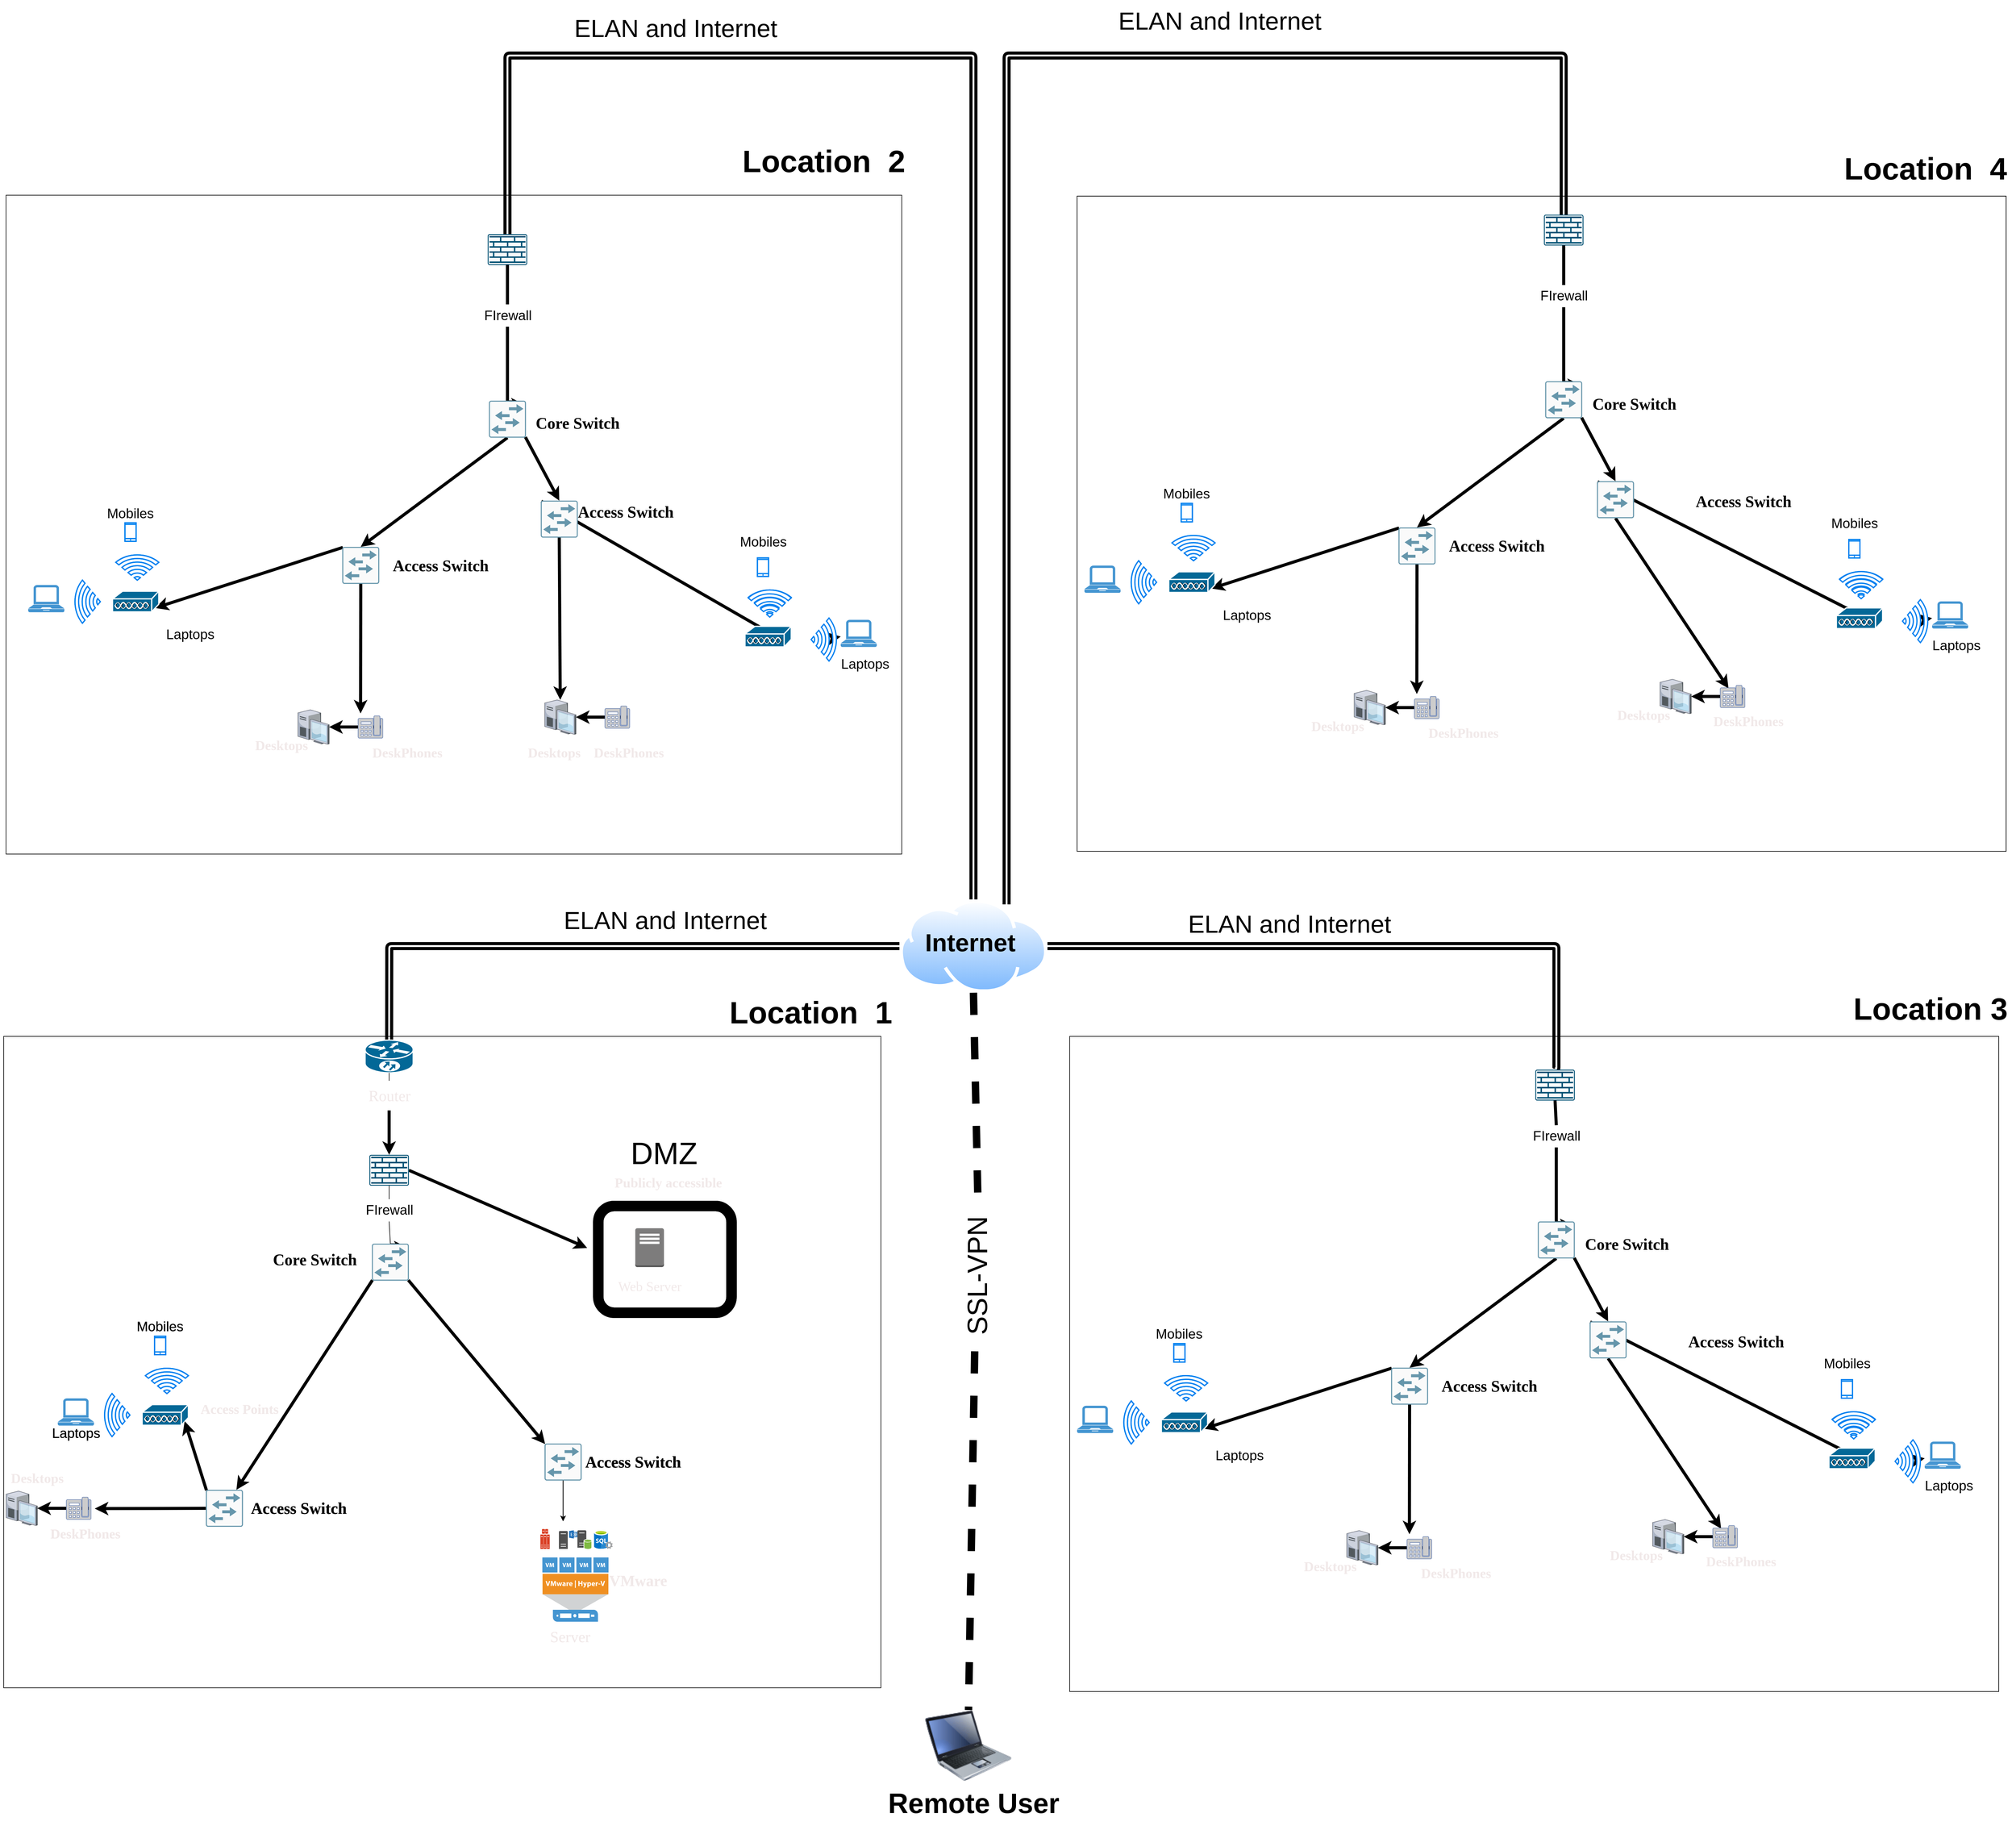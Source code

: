 <mxfile>
    <diagram id="iKpqdBi6vhiHX9eOmPMT" name="Page-1">
        <mxGraphModel dx="4034" dy="4245" grid="1" gridSize="6" guides="1" tooltips="1" connect="1" arrows="1" fold="1" page="1" pageScale="1" pageWidth="2336" pageHeight="1654" math="0" shadow="0">
            <root>
                <mxCell id="0"/>
                <mxCell id="1" parent="0"/>
                <mxCell id="111" value="" style="rounded=0;whiteSpace=wrap;html=1;" parent="1" vertex="1">
                    <mxGeometry x="54" y="276" width="1422" height="1056" as="geometry"/>
                </mxCell>
                <mxCell id="55" style="edgeStyle=none;html=1;exitX=1;exitY=0.5;exitDx=0;exitDy=0;exitPerimeter=0;fontFamily=Garamond;fontSize=22;fontColor=#000000;endArrow=classic;endFill=1;rounded=1;strokeWidth=5;" parent="1" source="2" edge="1">
                    <mxGeometry relative="1" as="geometry">
                        <mxPoint x="999.8" y="619" as="targetPoint"/>
                    </mxGeometry>
                </mxCell>
                <mxCell id="2" value="" style="points=[[0.015,0.015,0],[0.985,0.015,0],[0.985,0.985,0],[0.015,0.985,0],[0.25,0,0],[0.5,0,0],[0.75,0,0],[1,0.25,0],[1,0.5,0],[1,0.75,0],[0.75,1,0],[0.5,1,0],[0.25,1,0],[0,0.75,0],[0,0.5,0],[0,0.25,0]];verticalLabelPosition=bottom;html=1;verticalAlign=top;aspect=fixed;align=center;pointerEvents=1;shape=mxgraph.cisco19.rect;prIcon=firewall;fillColor=#FAFAFA;strokeColor=#005073;rounded=1;" parent="1" vertex="1">
                    <mxGeometry x="646.8" y="468" width="64" height="50" as="geometry"/>
                </mxCell>
                <mxCell id="47" value="" style="html=1;rounded=1;" parent="1" source="4" edge="1">
                    <mxGeometry relative="1" as="geometry">
                        <mxPoint x="960.8" y="1062" as="targetPoint"/>
                    </mxGeometry>
                </mxCell>
                <mxCell id="4" value="" style="points=[[0.015,0.015,0],[0.985,0.015,0],[0.985,0.985,0],[0.015,0.985,0],[0.25,0,0],[0.5,0,0],[0.75,0,0],[1,0.25,0],[1,0.5,0],[1,0.75,0],[0.75,1,0],[0.5,1,0],[0.25,1,0],[0,0.75,0],[0,0.5,0],[0,0.25,0]];verticalLabelPosition=bottom;html=1;verticalAlign=top;aspect=fixed;align=center;pointerEvents=1;shape=mxgraph.cisco19.rect;prIcon=workgroup_switch;fillColor=#FAFAFA;strokeColor=#6696AB;rounded=1;" parent="1" vertex="1">
                    <mxGeometry x="930.8" y="936" width="60" height="60" as="geometry"/>
                </mxCell>
                <mxCell id="8" value="" style="shape=mxgraph.cisco.misc.access_point;html=1;pointerEvents=1;dashed=0;fillColor=#036897;strokeColor=#ffffff;strokeWidth=2;verticalLabelPosition=bottom;verticalAlign=top;align=center;outlineConnect=0;rounded=1;" parent="1" vertex="1">
                    <mxGeometry x="278.4" y="872.85" width="75" height="34" as="geometry"/>
                </mxCell>
                <mxCell id="11" value="" style="pointerEvents=1;shadow=0;dashed=0;html=1;strokeColor=none;fillColor=#4495D1;labelPosition=center;verticalLabelPosition=bottom;verticalAlign=top;align=center;outlineConnect=0;shape=mxgraph.veeam.laptop;rounded=1;" parent="1" vertex="1">
                    <mxGeometry x="141.8" y="862.85" width="58.4" height="44" as="geometry"/>
                </mxCell>
                <mxCell id="12" value="" style="html=1;verticalLabelPosition=bottom;align=center;labelBackgroundColor=#ffffff;verticalAlign=top;strokeWidth=2;strokeColor=#0080F0;shadow=0;dashed=0;shape=mxgraph.ios7.icons.smartphone;rounded=1;" parent="1" vertex="1">
                    <mxGeometry x="298.6" y="762" width="18" height="30" as="geometry"/>
                </mxCell>
                <mxCell id="33" style="edgeStyle=none;html=1;exitX=1;exitY=0.5;exitDx=0;exitDy=0;exitPerimeter=0;rounded=1;" parent="1" source="14" target="15" edge="1">
                    <mxGeometry relative="1" as="geometry"/>
                </mxCell>
                <mxCell id="14" value="" style="fontColor=#0066CC;verticalAlign=top;verticalLabelPosition=bottom;labelPosition=center;align=center;html=1;outlineConnect=0;fillColor=#CCCCCC;strokeColor=#6881B3;gradientColor=none;gradientDirection=north;strokeWidth=2;shape=mxgraph.networks.phone_2;rounded=1;" parent="1" vertex="1">
                    <mxGeometry x="155.6" y="1023" width="40" height="36" as="geometry"/>
                </mxCell>
                <mxCell id="15" value="" style="verticalLabelPosition=bottom;aspect=fixed;html=1;verticalAlign=top;strokeColor=none;align=center;outlineConnect=0;shape=mxgraph.citrix.desktop;rounded=1;" parent="1" vertex="1">
                    <mxGeometry x="57.8" y="1013" width="50.86" height="56" as="geometry"/>
                </mxCell>
                <mxCell id="16" value="" style="pointerEvents=1;shadow=0;dashed=0;html=1;strokeColor=none;fillColor=#505050;labelPosition=center;verticalLabelPosition=bottom;verticalAlign=top;outlineConnect=0;align=center;shape=mxgraph.office.servers.database_server_green;rounded=1;" parent="1" vertex="1">
                    <mxGeometry x="984.05" y="1076.7" width="23" height="30" as="geometry"/>
                </mxCell>
                <mxCell id="17" value="" style="pointerEvents=1;shadow=0;dashed=0;html=1;strokeColor=none;fillColor=#505050;labelPosition=center;verticalLabelPosition=bottom;verticalAlign=top;outlineConnect=0;align=center;shape=mxgraph.office.servers.exchange_server;rounded=1;" parent="1" vertex="1">
                    <mxGeometry x="954.05" y="1076.7" width="30" height="30" as="geometry"/>
                </mxCell>
                <mxCell id="19" value="" style="aspect=fixed;html=1;points=[];align=center;image;fontSize=12;image=img/lib/mscae/SQL_Servers.svg;rounded=1;" parent="1" vertex="1">
                    <mxGeometry x="1011.05" y="1076.7" width="30" height="30" as="geometry"/>
                </mxCell>
                <mxCell id="27" value="" style="edgeStyle=none;html=1;startArrow=none;rounded=1;strokeWidth=5;" parent="1" source="72" target="2" edge="1">
                    <mxGeometry relative="1" as="geometry"/>
                </mxCell>
                <mxCell id="370" style="edgeStyle=none;html=1;exitX=-0.067;exitY=0.445;exitDx=0;exitDy=0;entryX=0.5;entryY=0;entryDx=0;entryDy=0;fontSize=45;dashed=1;strokeWidth=12;startArrow=none;exitPerimeter=0;endArrow=none;endFill=0;" edge="1" parent="1" source="371" target="368">
                    <mxGeometry relative="1" as="geometry"/>
                </mxCell>
                <mxCell id="20" value="" style="aspect=fixed;perimeter=ellipsePerimeter;html=1;align=center;shadow=0;dashed=0;spacingTop=3;image;image=img/lib/active_directory/internet_cloud.svg;rounded=1;" parent="1" vertex="1">
                    <mxGeometry x="1506" y="54" width="240" height="151.2" as="geometry"/>
                </mxCell>
                <mxCell id="66" style="edgeStyle=none;html=1;exitX=0.015;exitY=0.015;exitDx=0;exitDy=0;exitPerimeter=0;entryX=0.92;entryY=0.8;entryDx=0;entryDy=0;entryPerimeter=0;fontFamily=Garamond;fontSize=22;fontColor=#f1e9e9;endArrow=classic;endFill=1;rounded=1;" parent="1" source="23" target="8" edge="1">
                    <mxGeometry relative="1" as="geometry"/>
                </mxCell>
                <mxCell id="67" style="edgeStyle=none;html=1;exitX=0;exitY=0.5;exitDx=0;exitDy=0;exitPerimeter=0;fontFamily=Garamond;fontSize=22;fontColor=#f1e9e9;endArrow=classic;endFill=1;rounded=1;" parent="1" source="23" edge="1">
                    <mxGeometry relative="1" as="geometry">
                        <mxPoint x="201.8" y="1041.462" as="targetPoint"/>
                    </mxGeometry>
                </mxCell>
                <mxCell id="23" value="" style="points=[[0.015,0.015,0],[0.985,0.015,0],[0.985,0.985,0],[0.015,0.985,0],[0.25,0,0],[0.5,0,0],[0.75,0,0],[1,0.25,0],[1,0.5,0],[1,0.75,0],[0.75,1,0],[0.5,1,0],[0.25,1,0],[0,0.75,0],[0,0.5,0],[0,0.25,0]];verticalLabelPosition=bottom;html=1;verticalAlign=top;aspect=fixed;align=center;pointerEvents=1;shape=mxgraph.cisco19.rect;prIcon=workgroup_switch;fillColor=#FAFAFA;strokeColor=#6696AB;rounded=1;" parent="1" vertex="1">
                    <mxGeometry x="381.8" y="1011" width="60" height="60" as="geometry"/>
                </mxCell>
                <mxCell id="25" value="" style="pointerEvents=1;shadow=0;dashed=0;html=1;strokeColor=none;fillColor=#4495D1;labelPosition=center;verticalLabelPosition=bottom;verticalAlign=top;align=center;outlineConnect=0;shape=mxgraph.veeam.hyper_v_vmware_host;rounded=1;" parent="1" vertex="1">
                    <mxGeometry x="927.3" y="1120.7" width="107" height="104" as="geometry"/>
                </mxCell>
                <mxCell id="26" value="" style="pointerEvents=1;shadow=0;dashed=0;html=1;strokeColor=none;fillColor=#505050;labelPosition=center;verticalLabelPosition=bottom;verticalAlign=top;outlineConnect=0;align=center;shape=mxgraph.office.servers.server_farm;fillColor=#DA4026;rounded=1;" parent="1" vertex="1">
                    <mxGeometry x="924.05" y="1074.7" width="15" height="32" as="geometry"/>
                </mxCell>
                <mxCell id="38" value="Internet&amp;nbsp;" style="text;html=1;align=center;verticalAlign=middle;resizable=0;points=[];autosize=1;strokeColor=none;fillColor=none;fontSize=40;fontColor=#000000;fontStyle=1;rounded=1;" parent="1" vertex="1">
                    <mxGeometry x="1536" y="90" width="180" height="66" as="geometry"/>
                </mxCell>
                <mxCell id="360" style="edgeStyle=elbowEdgeStyle;shape=link;html=1;exitX=0.5;exitY=0;exitDx=0;exitDy=0;exitPerimeter=0;entryX=0;entryY=0.5;entryDx=0;entryDy=0;strokeWidth=5;fontSize=30;" parent="1" source="40" target="20" edge="1">
                    <mxGeometry relative="1" as="geometry">
                        <Array as="points">
                            <mxPoint x="679" y="180"/>
                        </Array>
                    </mxGeometry>
                </mxCell>
                <mxCell id="40" value="" style="shape=mxgraph.cisco.routers.10700;html=1;pointerEvents=1;dashed=0;fillColor=#036897;strokeColor=#ffffff;strokeWidth=2;verticalLabelPosition=bottom;verticalAlign=top;align=center;outlineConnect=0;rounded=1;" parent="1" vertex="1">
                    <mxGeometry x="639.8" y="282" width="78" height="53" as="geometry"/>
                </mxCell>
                <mxCell id="45" value="" style="html=1;verticalLabelPosition=bottom;align=center;labelBackgroundColor=#ffffff;verticalAlign=top;strokeWidth=2;strokeColor=#0080F0;shadow=0;dashed=0;shape=mxgraph.ios7.icons.wifi;pointerEvents=1;direction=north;rounded=1;" parent="1" vertex="1">
                    <mxGeometry x="217.6" y="855" width="41" height="69.7" as="geometry"/>
                </mxCell>
                <mxCell id="46" value="" style="html=1;verticalLabelPosition=bottom;align=center;labelBackgroundColor=#ffffff;verticalAlign=top;strokeWidth=2;strokeColor=#0080F0;shadow=0;dashed=0;shape=mxgraph.ios7.icons.wifi;pointerEvents=1;direction=east;rounded=1;" parent="1" vertex="1">
                    <mxGeometry x="283.7" y="814.0" width="69.7" height="41" as="geometry"/>
                </mxCell>
                <mxCell id="52" value="Access Switch" style="text;html=1;align=center;verticalAlign=middle;resizable=0;points=[];autosize=1;strokeColor=none;fillColor=none;fontStyle=1;strokeWidth=17;fontFamily=Garamond;fontSize=26;rounded=1;" parent="1" vertex="1">
                    <mxGeometry x="984.05" y="942" width="180" height="48" as="geometry"/>
                </mxCell>
                <mxCell id="53" value="Access Switch" style="text;html=1;align=center;verticalAlign=middle;resizable=0;points=[];autosize=1;strokeColor=none;fillColor=none;fontStyle=1;strokeWidth=17;fontFamily=Garamond;fontSize=26;rounded=1;" parent="1" vertex="1">
                    <mxGeometry x="441.8" y="1017" width="180" height="48" as="geometry"/>
                </mxCell>
                <mxCell id="56" value="" style="rounded=1;whiteSpace=wrap;html=1;strokeWidth=17;fontFamily=Garamond;fontSize=22;fillColor=none;" parent="1" vertex="1">
                    <mxGeometry x="1017.8" y="551" width="216" height="173" as="geometry"/>
                </mxCell>
                <mxCell id="59" value="" style="outlineConnect=0;dashed=0;verticalLabelPosition=bottom;verticalAlign=top;align=center;html=1;shape=mxgraph.aws3.traditional_server;fillColor=#7D7C7C;gradientColor=none;strokeWidth=17;fontFamily=Garamond;fontSize=22;fontColor=#000000;rounded=1;" parent="1" vertex="1">
                    <mxGeometry x="1077.8" y="587" width="46.5" height="63" as="geometry"/>
                </mxCell>
                <mxCell id="61" value="Web Server" style="text;html=1;align=center;verticalAlign=middle;resizable=0;points=[];autosize=1;strokeColor=none;fillColor=none;fontSize=22;fontFamily=Garamond;fontColor=#f1e9e9;rounded=1;" parent="1" vertex="1">
                    <mxGeometry x="1041.05" y="664" width="120" height="36" as="geometry"/>
                </mxCell>
                <mxCell id="62" value="Publicly accessible" style="text;html=1;align=center;verticalAlign=middle;resizable=0;points=[];autosize=1;strokeColor=none;fillColor=none;fontSize=22;fontFamily=Garamond;fontColor=#f1e9e9;fontStyle=1;rounded=1;" parent="1" vertex="1">
                    <mxGeometry x="1029.05" y="496" width="204" height="36" as="geometry"/>
                </mxCell>
                <mxCell id="63" value="Server&amp;nbsp;" style="text;html=1;align=center;verticalAlign=middle;resizable=0;points=[];autosize=1;strokeColor=none;fillColor=none;fontSize=25;fontFamily=Garamond;fontColor=#f1e9e9;rounded=1;" parent="1" vertex="1">
                    <mxGeometry x="927.3" y="1224.7" width="96" height="48" as="geometry"/>
                </mxCell>
                <mxCell id="68" value="Access Points" style="text;html=1;align=center;verticalAlign=middle;resizable=0;points=[];autosize=1;strokeColor=none;fillColor=none;fontSize=22;fontFamily=Garamond;fontColor=#f1e9e9;fontStyle=1;rounded=1;" parent="1" vertex="1">
                    <mxGeometry x="357.8" y="862.85" width="156" height="36" as="geometry"/>
                </mxCell>
                <mxCell id="69" value="DeskPhones" style="text;html=1;align=center;verticalAlign=middle;resizable=0;points=[];autosize=1;strokeColor=none;fillColor=none;fontSize=22;fontFamily=Garamond;fontColor=#f1e9e9;fontStyle=1;rounded=1;" parent="1" vertex="1">
                    <mxGeometry x="113.8" y="1065" width="144" height="36" as="geometry"/>
                </mxCell>
                <mxCell id="70" value="Desktops" style="text;html=1;align=center;verticalAlign=middle;resizable=0;points=[];autosize=1;strokeColor=none;fillColor=none;fontSize=22;fontFamily=Garamond;fontColor=#f1e9e9;fontStyle=1;rounded=1;" parent="1" vertex="1">
                    <mxGeometry x="48" y="975" width="120" height="36" as="geometry"/>
                </mxCell>
                <mxCell id="71" value="VMware" style="text;html=1;align=center;verticalAlign=middle;resizable=0;points=[];autosize=1;strokeColor=none;fillColor=none;fontSize=25;fontFamily=Garamond;fontColor=#f1e9e9;fontStyle=1;rounded=1;" parent="1" vertex="1">
                    <mxGeometry x="1021.8" y="1134" width="120" height="48" as="geometry"/>
                </mxCell>
                <mxCell id="76" value="" style="edgeStyle=none;html=1;startArrow=none;rounded=1;endArrow=none;" parent="1" source="40" target="72" edge="1">
                    <mxGeometry relative="1" as="geometry">
                        <mxPoint x="678.8" y="491" as="sourcePoint"/>
                        <mxPoint x="678.8" y="594" as="targetPoint"/>
                    </mxGeometry>
                </mxCell>
                <mxCell id="72" value="Router" style="text;html=1;align=center;verticalAlign=middle;resizable=0;points=[];autosize=1;strokeColor=none;fillColor=none;fontSize=25;fontFamily=Garamond;fontColor=#f1e9e9;rounded=1;" parent="1" vertex="1">
                    <mxGeometry x="630.8" y="348" width="96" height="48" as="geometry"/>
                </mxCell>
                <mxCell id="77" value="" style="edgeStyle=none;html=1;exitX=0.5;exitY=1;exitDx=0;exitDy=0;exitPerimeter=0;entryX=0.5;entryY=0;entryDx=0;entryDy=0;entryPerimeter=0;fontFamily=Garamond;fontSize=19;fontColor=#000000;rounded=1;endArrow=none;" parent="1" source="2" target="3" edge="1">
                    <mxGeometry relative="1" as="geometry">
                        <mxPoint x="678.8" y="644" as="sourcePoint"/>
                        <mxPoint x="678.8" y="750" as="targetPoint"/>
                    </mxGeometry>
                </mxCell>
                <mxCell id="3" value="FIrewall" style="text;html=1;align=center;verticalAlign=middle;resizable=0;points=[];autosize=1;strokeColor=none;fillColor=none;fontSize=22;rounded=1;" parent="1" vertex="1">
                    <mxGeometry x="624.8" y="540" width="108" height="36" as="geometry"/>
                </mxCell>
                <mxCell id="78" value="Laptops" style="text;html=1;align=center;verticalAlign=middle;resizable=0;points=[];autosize=1;strokeColor=none;fillColor=none;fontSize=22;" parent="1" vertex="1">
                    <mxGeometry x="120.0" y="898.85" width="102" height="42" as="geometry"/>
                </mxCell>
                <mxCell id="79" value="Mobiles" style="text;html=1;align=center;verticalAlign=middle;resizable=0;points=[];autosize=1;strokeColor=none;fillColor=none;fontSize=22;" parent="1" vertex="1">
                    <mxGeometry x="255.8" y="726" width="102" height="42" as="geometry"/>
                </mxCell>
                <mxCell id="80" value="" style="html=1;rounded=1;" parent="1" source="81" edge="1">
                    <mxGeometry relative="1" as="geometry">
                        <mxPoint x="960.8" y="1062" as="targetPoint"/>
                    </mxGeometry>
                </mxCell>
                <mxCell id="81" value="" style="points=[[0.015,0.015,0],[0.985,0.015,0],[0.985,0.985,0],[0.015,0.985,0],[0.25,0,0],[0.5,0,0],[0.75,0,0],[1,0.25,0],[1,0.5,0],[1,0.75,0],[0.75,1,0],[0.5,1,0],[0.25,1,0],[0,0.75,0],[0,0.5,0],[0,0.25,0]];verticalLabelPosition=bottom;html=1;verticalAlign=top;aspect=fixed;align=center;pointerEvents=1;shape=mxgraph.cisco19.rect;prIcon=workgroup_switch;fillColor=#FAFAFA;strokeColor=#6696AB;rounded=1;" parent="1" vertex="1">
                    <mxGeometry x="930.8" y="936" width="60" height="60" as="geometry"/>
                </mxCell>
                <mxCell id="82" value="" style="shape=mxgraph.cisco.misc.access_point;html=1;pointerEvents=1;dashed=0;fillColor=#036897;strokeColor=#ffffff;strokeWidth=2;verticalLabelPosition=bottom;verticalAlign=top;align=center;outlineConnect=0;rounded=1;" parent="1" vertex="1">
                    <mxGeometry x="278.4" y="872.85" width="75" height="34" as="geometry"/>
                </mxCell>
                <mxCell id="83" style="edgeStyle=none;html=1;exitX=0.015;exitY=0.985;exitDx=0;exitDy=0;exitPerimeter=0;rounded=1;strokeWidth=5;" parent="1" source="85" target="95" edge="1">
                    <mxGeometry relative="1" as="geometry"/>
                </mxCell>
                <mxCell id="84" style="edgeStyle=none;html=1;exitX=0.985;exitY=0.985;exitDx=0;exitDy=0;exitPerimeter=0;entryX=0.015;entryY=0.015;entryDx=0;entryDy=0;entryPerimeter=0;rounded=1;strokeWidth=5;" parent="1" source="85" target="81" edge="1">
                    <mxGeometry relative="1" as="geometry"/>
                </mxCell>
                <mxCell id="86" value="" style="pointerEvents=1;shadow=0;dashed=0;html=1;strokeColor=none;fillColor=#4495D1;labelPosition=center;verticalLabelPosition=bottom;verticalAlign=top;align=center;outlineConnect=0;shape=mxgraph.veeam.laptop;rounded=1;" parent="1" vertex="1">
                    <mxGeometry x="141.8" y="862.85" width="58.4" height="44" as="geometry"/>
                </mxCell>
                <mxCell id="87" value="" style="html=1;verticalLabelPosition=bottom;align=center;labelBackgroundColor=#ffffff;verticalAlign=top;strokeWidth=2;strokeColor=#0080F0;shadow=0;dashed=0;shape=mxgraph.ios7.icons.smartphone;rounded=1;" parent="1" vertex="1">
                    <mxGeometry x="298.6" y="762" width="18" height="30" as="geometry"/>
                </mxCell>
                <mxCell id="88" style="edgeStyle=none;html=1;exitX=1;exitY=0.5;exitDx=0;exitDy=0;exitPerimeter=0;rounded=1;strokeWidth=5;" parent="1" source="89" edge="1">
                    <mxGeometry relative="1" as="geometry">
                        <mxPoint x="108.66" y="1041" as="targetPoint"/>
                    </mxGeometry>
                </mxCell>
                <mxCell id="89" value="" style="fontColor=#0066CC;verticalAlign=top;verticalLabelPosition=bottom;labelPosition=center;align=center;html=1;outlineConnect=0;fillColor=#CCCCCC;strokeColor=#6881B3;gradientColor=none;gradientDirection=north;strokeWidth=2;shape=mxgraph.networks.phone_2;rounded=1;" parent="1" vertex="1">
                    <mxGeometry x="155.6" y="1023" width="40" height="36" as="geometry"/>
                </mxCell>
                <mxCell id="90" value="" style="pointerEvents=1;shadow=0;dashed=0;html=1;strokeColor=none;fillColor=#505050;labelPosition=center;verticalLabelPosition=bottom;verticalAlign=top;outlineConnect=0;align=center;shape=mxgraph.office.servers.database_server_green;rounded=1;" parent="1" vertex="1">
                    <mxGeometry x="984.05" y="1076.7" width="23" height="30" as="geometry"/>
                </mxCell>
                <mxCell id="91" value="" style="pointerEvents=1;shadow=0;dashed=0;html=1;strokeColor=none;fillColor=#505050;labelPosition=center;verticalLabelPosition=bottom;verticalAlign=top;outlineConnect=0;align=center;shape=mxgraph.office.servers.exchange_server;rounded=1;" parent="1" vertex="1">
                    <mxGeometry x="954.05" y="1076.7" width="30" height="30" as="geometry"/>
                </mxCell>
                <mxCell id="92" value="" style="aspect=fixed;html=1;points=[];align=center;image;fontSize=12;image=img/lib/mscae/SQL_Servers.svg;rounded=1;" parent="1" vertex="1">
                    <mxGeometry x="1011.05" y="1076.7" width="30" height="30" as="geometry"/>
                </mxCell>
                <mxCell id="93" style="edgeStyle=none;html=1;exitX=0.015;exitY=0.015;exitDx=0;exitDy=0;exitPerimeter=0;entryX=0.92;entryY=0.8;entryDx=0;entryDy=0;entryPerimeter=0;fontFamily=Garamond;fontSize=22;fontColor=#f1e9e9;endArrow=classic;endFill=1;rounded=1;strokeWidth=5;" parent="1" source="95" target="82" edge="1">
                    <mxGeometry relative="1" as="geometry"/>
                </mxCell>
                <mxCell id="94" style="edgeStyle=none;html=1;exitX=0;exitY=0.5;exitDx=0;exitDy=0;exitPerimeter=0;fontFamily=Garamond;fontSize=22;fontColor=#f1e9e9;endArrow=classic;endFill=1;rounded=1;strokeWidth=5;" parent="1" source="95" edge="1">
                    <mxGeometry relative="1" as="geometry">
                        <mxPoint x="201.8" y="1041.462" as="targetPoint"/>
                    </mxGeometry>
                </mxCell>
                <mxCell id="95" value="" style="points=[[0.015,0.015,0],[0.985,0.015,0],[0.985,0.985,0],[0.015,0.985,0],[0.25,0,0],[0.5,0,0],[0.75,0,0],[1,0.25,0],[1,0.5,0],[1,0.75,0],[0.75,1,0],[0.5,1,0],[0.25,1,0],[0,0.75,0],[0,0.5,0],[0,0.25,0]];verticalLabelPosition=bottom;html=1;verticalAlign=top;aspect=fixed;align=center;pointerEvents=1;shape=mxgraph.cisco19.rect;prIcon=workgroup_switch;fillColor=#FAFAFA;strokeColor=#6696AB;rounded=1;" parent="1" vertex="1">
                    <mxGeometry x="381.8" y="1011" width="60" height="60" as="geometry"/>
                </mxCell>
                <mxCell id="96" value="" style="pointerEvents=1;shadow=0;dashed=0;html=1;strokeColor=none;fillColor=#4495D1;labelPosition=center;verticalLabelPosition=bottom;verticalAlign=top;align=center;outlineConnect=0;shape=mxgraph.veeam.hyper_v_vmware_host;rounded=1;" parent="1" vertex="1">
                    <mxGeometry x="927.3" y="1120.7" width="107" height="104" as="geometry"/>
                </mxCell>
                <mxCell id="97" value="" style="pointerEvents=1;shadow=0;dashed=0;html=1;strokeColor=none;fillColor=#505050;labelPosition=center;verticalLabelPosition=bottom;verticalAlign=top;outlineConnect=0;align=center;shape=mxgraph.office.servers.server_farm;fillColor=#DA4026;rounded=1;" parent="1" vertex="1">
                    <mxGeometry x="924.05" y="1074.7" width="15" height="32" as="geometry"/>
                </mxCell>
                <mxCell id="98" value="Core Switch" style="text;html=1;align=center;verticalAlign=middle;resizable=0;points=[];autosize=1;strokeColor=none;fillColor=none;fontStyle=1;strokeWidth=17;fontFamily=Garamond;fontSize=26;rounded=1;" parent="1" vertex="1">
                    <mxGeometry x="480.0" y="613.5" width="156" height="48" as="geometry"/>
                </mxCell>
                <mxCell id="99" value="" style="html=1;verticalLabelPosition=bottom;align=center;labelBackgroundColor=#ffffff;verticalAlign=top;strokeWidth=2;strokeColor=#0080F0;shadow=0;dashed=0;shape=mxgraph.ios7.icons.wifi;pointerEvents=1;direction=north;rounded=1;" parent="1" vertex="1">
                    <mxGeometry x="217.6" y="855" width="41" height="69.7" as="geometry"/>
                </mxCell>
                <mxCell id="100" value="" style="html=1;verticalLabelPosition=bottom;align=center;labelBackgroundColor=#ffffff;verticalAlign=top;strokeWidth=2;strokeColor=#0080F0;shadow=0;dashed=0;shape=mxgraph.ios7.icons.wifi;pointerEvents=1;direction=east;rounded=1;" parent="1" vertex="1">
                    <mxGeometry x="283.7" y="814.0" width="69.7" height="41" as="geometry"/>
                </mxCell>
                <mxCell id="101" style="edgeStyle=none;html=1;exitX=0.5;exitY=0;exitDx=0;exitDy=0;exitPerimeter=0;entryX=0.75;entryY=0;entryDx=0;entryDy=0;entryPerimeter=0;fontFamily=Garamond;fontSize=19;fontColor=#000000;rounded=1;" parent="1" source="85" target="85" edge="1">
                    <mxGeometry relative="1" as="geometry"/>
                </mxCell>
                <mxCell id="102" value="Access Switch" style="text;html=1;align=center;verticalAlign=middle;resizable=0;points=[];autosize=1;strokeColor=none;fillColor=none;fontStyle=1;strokeWidth=17;fontFamily=Garamond;fontSize=26;rounded=1;" parent="1" vertex="1">
                    <mxGeometry x="984.05" y="942" width="180" height="48" as="geometry"/>
                </mxCell>
                <mxCell id="103" value="Access Switch" style="text;html=1;align=center;verticalAlign=middle;resizable=0;points=[];autosize=1;strokeColor=none;fillColor=none;fontStyle=1;strokeWidth=17;fontFamily=Garamond;fontSize=26;rounded=1;" parent="1" vertex="1">
                    <mxGeometry x="441.8" y="1017" width="180" height="48" as="geometry"/>
                </mxCell>
                <mxCell id="104" value="Server&amp;nbsp;" style="text;html=1;align=center;verticalAlign=middle;resizable=0;points=[];autosize=1;strokeColor=none;fillColor=none;fontSize=25;fontFamily=Garamond;fontColor=#f1e9e9;rounded=1;" parent="1" vertex="1">
                    <mxGeometry x="927.3" y="1224.7" width="96" height="48" as="geometry"/>
                </mxCell>
                <mxCell id="105" value="Access Points" style="text;html=1;align=center;verticalAlign=middle;resizable=0;points=[];autosize=1;strokeColor=none;fillColor=none;fontSize=22;fontFamily=Garamond;fontColor=#f1e9e9;fontStyle=1;rounded=1;" parent="1" vertex="1">
                    <mxGeometry x="357.8" y="862.85" width="156" height="36" as="geometry"/>
                </mxCell>
                <mxCell id="106" value="DeskPhones" style="text;html=1;align=center;verticalAlign=middle;resizable=0;points=[];autosize=1;strokeColor=none;fillColor=none;fontSize=22;fontFamily=Garamond;fontColor=#f1e9e9;fontStyle=1;rounded=1;" parent="1" vertex="1">
                    <mxGeometry x="113.8" y="1065" width="144" height="36" as="geometry"/>
                </mxCell>
                <mxCell id="107" value="VMware" style="text;html=1;align=center;verticalAlign=middle;resizable=0;points=[];autosize=1;strokeColor=none;fillColor=none;fontSize=25;fontFamily=Garamond;fontColor=#f1e9e9;fontStyle=1;rounded=1;" parent="1" vertex="1">
                    <mxGeometry x="1021.8" y="1134" width="120" height="48" as="geometry"/>
                </mxCell>
                <mxCell id="108" value="Laptops" style="text;html=1;align=center;verticalAlign=middle;resizable=0;points=[];autosize=1;strokeColor=none;fillColor=none;fontSize=22;" parent="1" vertex="1">
                    <mxGeometry x="120.0" y="898.85" width="102" height="42" as="geometry"/>
                </mxCell>
                <mxCell id="109" value="Mobiles" style="text;html=1;align=center;verticalAlign=middle;resizable=0;points=[];autosize=1;strokeColor=none;fillColor=none;fontSize=22;" parent="1" vertex="1">
                    <mxGeometry x="255.8" y="726" width="102" height="42" as="geometry"/>
                </mxCell>
                <mxCell id="110" value="" style="rounded=1;whiteSpace=wrap;html=1;strokeWidth=17;fontFamily=Garamond;fontSize=22;fillColor=none;" parent="1" vertex="1">
                    <mxGeometry x="1017.8" y="551" width="216" height="173" as="geometry"/>
                </mxCell>
                <mxCell id="112" value="" style="edgeStyle=none;html=1;exitX=0.5;exitY=1;exitDx=0;exitDy=0;exitPerimeter=0;entryX=0.5;entryY=0;entryDx=0;entryDy=0;entryPerimeter=0;fontFamily=Garamond;fontSize=19;fontColor=#000000;rounded=1;startArrow=none;endArrow=none;" parent="1" source="3" target="85" edge="1">
                    <mxGeometry relative="1" as="geometry">
                        <mxPoint x="678.8" y="576" as="sourcePoint"/>
                        <mxPoint x="678.8" y="750" as="targetPoint"/>
                    </mxGeometry>
                </mxCell>
                <mxCell id="85" value="" style="points=[[0.015,0.015,0],[0.985,0.015,0],[0.985,0.985,0],[0.015,0.985,0],[0.25,0,0],[0.5,0,0],[0.75,0,0],[1,0.25,0],[1,0.5,0],[1,0.75,0],[0.75,1,0],[0.5,1,0],[0.25,1,0],[0,0.75,0],[0,0.5,0],[0,0.25,0]];verticalLabelPosition=bottom;html=1;verticalAlign=top;aspect=fixed;align=center;pointerEvents=1;shape=mxgraph.cisco19.rect;prIcon=workgroup_switch;fillColor=#FAFAFA;strokeColor=#6696AB;rounded=1;" parent="1" vertex="1">
                    <mxGeometry x="650.8" y="612" width="60" height="60" as="geometry"/>
                </mxCell>
                <mxCell id="113" value="Location&amp;nbsp; 1" style="text;html=1;align=center;verticalAlign=middle;resizable=0;points=[];autosize=1;strokeColor=none;fillColor=none;fontSize=50;fontStyle=1" parent="1" vertex="1">
                    <mxGeometry x="1218" y="198" width="288" height="78" as="geometry"/>
                </mxCell>
                <mxCell id="114" value="" style="rounded=0;whiteSpace=wrap;html=1;" parent="1" vertex="1">
                    <mxGeometry x="1782" y="276" width="1506" height="1062" as="geometry"/>
                </mxCell>
                <mxCell id="361" style="edgeStyle=elbowEdgeStyle;shape=link;html=1;exitX=0.5;exitY=0;exitDx=0;exitDy=0;exitPerimeter=0;entryX=1;entryY=0.5;entryDx=0;entryDy=0;strokeWidth=5;fontSize=30;" parent="1" source="116" target="20" edge="1">
                    <mxGeometry relative="1" as="geometry">
                        <Array as="points">
                            <mxPoint x="2571" y="168"/>
                        </Array>
                    </mxGeometry>
                </mxCell>
                <mxCell id="116" value="" style="points=[[0.015,0.015,0],[0.985,0.015,0],[0.985,0.985,0],[0.015,0.985,0],[0.25,0,0],[0.5,0,0],[0.75,0,0],[1,0.25,0],[1,0.5,0],[1,0.75,0],[0.75,1,0],[0.5,1,0],[0.25,1,0],[0,0.75,0],[0,0.5,0],[0,0.25,0]];verticalLabelPosition=bottom;html=1;verticalAlign=top;aspect=fixed;align=center;pointerEvents=1;shape=mxgraph.cisco19.rect;prIcon=firewall;fillColor=#FAFAFA;strokeColor=#005073;rounded=1;" parent="1" vertex="1">
                    <mxGeometry x="2536.8" y="330" width="64" height="50" as="geometry"/>
                </mxCell>
                <mxCell id="119" value="" style="shape=mxgraph.cisco.misc.access_point;html=1;pointerEvents=1;dashed=0;fillColor=#036897;strokeColor=#ffffff;strokeWidth=2;verticalLabelPosition=bottom;verticalAlign=top;align=center;outlineConnect=0;rounded=1;" parent="1" vertex="1">
                    <mxGeometry x="1930.6" y="884.85" width="75" height="34" as="geometry"/>
                </mxCell>
                <mxCell id="120" value="" style="pointerEvents=1;shadow=0;dashed=0;html=1;strokeColor=none;fillColor=#4495D1;labelPosition=center;verticalLabelPosition=bottom;verticalAlign=top;align=center;outlineConnect=0;shape=mxgraph.veeam.laptop;rounded=1;" parent="1" vertex="1">
                    <mxGeometry x="1794" y="874.85" width="58.4" height="44" as="geometry"/>
                </mxCell>
                <mxCell id="121" value="" style="html=1;verticalLabelPosition=bottom;align=center;labelBackgroundColor=#ffffff;verticalAlign=top;strokeWidth=2;strokeColor=#0080F0;shadow=0;dashed=0;shape=mxgraph.ios7.icons.smartphone;rounded=1;" parent="1" vertex="1">
                    <mxGeometry x="1950.8" y="774" width="18" height="30" as="geometry"/>
                </mxCell>
                <mxCell id="122" style="edgeStyle=none;html=1;exitX=1;exitY=0.5;exitDx=0;exitDy=0;exitPerimeter=0;rounded=1;" parent="1" source="123" target="124" edge="1">
                    <mxGeometry relative="1" as="geometry"/>
                </mxCell>
                <mxCell id="123" value="" style="fontColor=#0066CC;verticalAlign=top;verticalLabelPosition=bottom;labelPosition=center;align=center;html=1;outlineConnect=0;fillColor=#CCCCCC;strokeColor=#6881B3;gradientColor=none;gradientDirection=north;strokeWidth=2;shape=mxgraph.networks.phone_2;rounded=1;" parent="1" vertex="1">
                    <mxGeometry x="2328.8" y="1087" width="40" height="36" as="geometry"/>
                </mxCell>
                <mxCell id="124" value="" style="verticalLabelPosition=bottom;aspect=fixed;html=1;verticalAlign=top;strokeColor=none;align=center;outlineConnect=0;shape=mxgraph.citrix.desktop;rounded=1;" parent="1" vertex="1">
                    <mxGeometry x="2231" y="1077" width="50.86" height="56" as="geometry"/>
                </mxCell>
                <mxCell id="129" style="edgeStyle=none;html=1;exitX=0.015;exitY=0.015;exitDx=0;exitDy=0;exitPerimeter=0;entryX=0.92;entryY=0.8;entryDx=0;entryDy=0;entryPerimeter=0;fontFamily=Garamond;fontSize=22;fontColor=#f1e9e9;endArrow=classic;endFill=1;rounded=1;strokeWidth=5;" parent="1" source="131" target="119" edge="1">
                    <mxGeometry relative="1" as="geometry"/>
                </mxCell>
                <mxCell id="191" style="edgeStyle=none;html=1;exitX=0.5;exitY=1;exitDx=0;exitDy=0;exitPerimeter=0;fontSize=30;strokeWidth=5;" parent="1" source="131" edge="1">
                    <mxGeometry relative="1" as="geometry">
                        <mxPoint x="2332.7" y="1083" as="targetPoint"/>
                    </mxGeometry>
                </mxCell>
                <mxCell id="131" value="" style="points=[[0.015,0.015,0],[0.985,0.015,0],[0.985,0.985,0],[0.015,0.985,0],[0.25,0,0],[0.5,0,0],[0.75,0,0],[1,0.25,0],[1,0.5,0],[1,0.75,0],[0.75,1,0],[0.5,1,0],[0.25,1,0],[0,0.75,0],[0,0.5,0],[0,0.25,0]];verticalLabelPosition=bottom;html=1;verticalAlign=top;aspect=fixed;align=center;pointerEvents=1;shape=mxgraph.cisco19.rect;prIcon=workgroup_switch;fillColor=#FAFAFA;strokeColor=#6696AB;rounded=1;" parent="1" vertex="1">
                    <mxGeometry x="2303" y="813" width="60" height="60" as="geometry"/>
                </mxCell>
                <mxCell id="135" value="" style="html=1;verticalLabelPosition=bottom;align=center;labelBackgroundColor=#ffffff;verticalAlign=top;strokeWidth=2;strokeColor=#0080F0;shadow=0;dashed=0;shape=mxgraph.ios7.icons.wifi;pointerEvents=1;direction=north;rounded=1;" parent="1" vertex="1">
                    <mxGeometry x="1869.8" y="867" width="41" height="69.7" as="geometry"/>
                </mxCell>
                <mxCell id="136" value="" style="html=1;verticalLabelPosition=bottom;align=center;labelBackgroundColor=#ffffff;verticalAlign=top;strokeWidth=2;strokeColor=#0080F0;shadow=0;dashed=0;shape=mxgraph.ios7.icons.wifi;pointerEvents=1;direction=east;rounded=1;" parent="1" vertex="1">
                    <mxGeometry x="1935.9" y="826.0" width="69.7" height="41" as="geometry"/>
                </mxCell>
                <mxCell id="147" value="Desktops" style="text;html=1;align=center;verticalAlign=middle;resizable=0;points=[];autosize=1;strokeColor=none;fillColor=none;fontSize=22;fontFamily=Garamond;fontColor=#f1e9e9;fontStyle=1;rounded=1;" parent="1" vertex="1">
                    <mxGeometry x="2144.2" y="1117.7" width="120" height="36" as="geometry"/>
                </mxCell>
                <mxCell id="151" value="" style="edgeStyle=none;html=1;exitX=0.5;exitY=1;exitDx=0;exitDy=0;exitPerimeter=0;entryX=0.5;entryY=0;entryDx=0;entryDy=0;entryPerimeter=0;fontFamily=Garamond;fontSize=19;fontColor=#000000;rounded=1;endArrow=none;strokeWidth=5;" parent="1" source="116" target="152" edge="1">
                    <mxGeometry relative="1" as="geometry">
                        <mxPoint x="2568.8" y="653" as="sourcePoint"/>
                        <mxPoint x="2568.8" y="759" as="targetPoint"/>
                    </mxGeometry>
                </mxCell>
                <mxCell id="152" value="FIrewall" style="text;html=1;align=center;verticalAlign=middle;resizable=0;points=[];autosize=1;strokeColor=none;fillColor=none;fontSize=22;rounded=1;" parent="1" vertex="1">
                    <mxGeometry x="2516.8" y="420" width="108" height="36" as="geometry"/>
                </mxCell>
                <mxCell id="153" value="Laptops" style="text;html=1;align=center;verticalAlign=middle;resizable=0;points=[];autosize=1;strokeColor=none;fillColor=none;fontSize=22;" parent="1" vertex="1">
                    <mxGeometry x="2005.6" y="934.85" width="102" height="42" as="geometry"/>
                </mxCell>
                <mxCell id="154" value="Mobiles" style="text;html=1;align=center;verticalAlign=middle;resizable=0;points=[];autosize=1;strokeColor=none;fillColor=none;fontSize=22;" parent="1" vertex="1">
                    <mxGeometry x="1908" y="738" width="102" height="42" as="geometry"/>
                </mxCell>
                <mxCell id="157" value="" style="shape=mxgraph.cisco.misc.access_point;html=1;pointerEvents=1;dashed=0;fillColor=#036897;strokeColor=#ffffff;strokeWidth=2;verticalLabelPosition=bottom;verticalAlign=top;align=center;outlineConnect=0;rounded=1;" parent="1" vertex="1">
                    <mxGeometry x="1930.6" y="884.85" width="75" height="34" as="geometry"/>
                </mxCell>
                <mxCell id="160" value="" style="pointerEvents=1;shadow=0;dashed=0;html=1;strokeColor=none;fillColor=#4495D1;labelPosition=center;verticalLabelPosition=bottom;verticalAlign=top;align=center;outlineConnect=0;shape=mxgraph.veeam.laptop;rounded=1;" parent="1" vertex="1">
                    <mxGeometry x="1794" y="874.85" width="58.4" height="44" as="geometry"/>
                </mxCell>
                <mxCell id="161" value="" style="html=1;verticalLabelPosition=bottom;align=center;labelBackgroundColor=#ffffff;verticalAlign=top;strokeWidth=2;strokeColor=#0080F0;shadow=0;dashed=0;shape=mxgraph.ios7.icons.smartphone;rounded=1;" parent="1" vertex="1">
                    <mxGeometry x="1950.8" y="774" width="18" height="30" as="geometry"/>
                </mxCell>
                <mxCell id="162" style="edgeStyle=none;html=1;exitX=1;exitY=0.5;exitDx=0;exitDy=0;exitPerimeter=0;rounded=1;strokeWidth=5;" parent="1" source="163" edge="1">
                    <mxGeometry relative="1" as="geometry">
                        <mxPoint x="2281.86" y="1105" as="targetPoint"/>
                    </mxGeometry>
                </mxCell>
                <mxCell id="163" value="" style="fontColor=#0066CC;verticalAlign=top;verticalLabelPosition=bottom;labelPosition=center;align=center;html=1;outlineConnect=0;fillColor=#CCCCCC;strokeColor=#6881B3;gradientColor=none;gradientDirection=north;strokeWidth=2;shape=mxgraph.networks.phone_2;rounded=1;" parent="1" vertex="1">
                    <mxGeometry x="2328.8" y="1087" width="40" height="36" as="geometry"/>
                </mxCell>
                <mxCell id="172" value="Core Switch" style="text;html=1;align=center;verticalAlign=middle;resizable=0;points=[];autosize=1;strokeColor=none;fillColor=none;fontStyle=1;strokeWidth=17;fontFamily=Garamond;fontSize=26;rounded=1;" parent="1" vertex="1">
                    <mxGeometry x="2606.6" y="588.5" width="156" height="48" as="geometry"/>
                </mxCell>
                <mxCell id="173" value="" style="html=1;verticalLabelPosition=bottom;align=center;labelBackgroundColor=#ffffff;verticalAlign=top;strokeWidth=2;strokeColor=#0080F0;shadow=0;dashed=0;shape=mxgraph.ios7.icons.wifi;pointerEvents=1;direction=north;rounded=1;" parent="1" vertex="1">
                    <mxGeometry x="1869.8" y="867" width="41" height="69.7" as="geometry"/>
                </mxCell>
                <mxCell id="174" value="" style="html=1;verticalLabelPosition=bottom;align=center;labelBackgroundColor=#ffffff;verticalAlign=top;strokeWidth=2;strokeColor=#0080F0;shadow=0;dashed=0;shape=mxgraph.ios7.icons.wifi;pointerEvents=1;direction=east;rounded=1;" parent="1" vertex="1">
                    <mxGeometry x="1935.9" y="826.0" width="69.7" height="41" as="geometry"/>
                </mxCell>
                <mxCell id="175" style="edgeStyle=none;html=1;exitX=0.5;exitY=0;exitDx=0;exitDy=0;exitPerimeter=0;entryX=0.75;entryY=0;entryDx=0;entryDy=0;entryPerimeter=0;fontFamily=Garamond;fontSize=19;fontColor=#000000;rounded=1;" parent="1" source="186" target="186" edge="1">
                    <mxGeometry relative="1" as="geometry"/>
                </mxCell>
                <mxCell id="177" value="Access Switch" style="text;html=1;align=center;verticalAlign=middle;resizable=0;points=[];autosize=1;strokeColor=none;fillColor=none;fontStyle=1;strokeWidth=17;fontFamily=Garamond;fontSize=26;rounded=1;" parent="1" vertex="1">
                    <mxGeometry x="2372.2" y="819" width="180" height="48" as="geometry"/>
                </mxCell>
                <mxCell id="180" value="DeskPhones" style="text;html=1;align=center;verticalAlign=middle;resizable=0;points=[];autosize=1;strokeColor=none;fillColor=none;fontSize=22;fontFamily=Garamond;fontColor=#f1e9e9;fontStyle=1;rounded=1;" parent="1" vertex="1">
                    <mxGeometry x="2336.2" y="1129" width="144" height="36" as="geometry"/>
                </mxCell>
                <mxCell id="185" value="" style="edgeStyle=none;html=1;exitX=0.5;exitY=1;exitDx=0;exitDy=0;exitPerimeter=0;entryX=0.5;entryY=0;entryDx=0;entryDy=0;entryPerimeter=0;fontFamily=Garamond;fontSize=19;fontColor=#000000;rounded=1;startArrow=none;endArrow=none;strokeWidth=5;" parent="1" source="152" target="186" edge="1">
                    <mxGeometry relative="1" as="geometry">
                        <mxPoint x="2568.8" y="585" as="sourcePoint"/>
                        <mxPoint x="2568.8" y="759" as="targetPoint"/>
                    </mxGeometry>
                </mxCell>
                <mxCell id="190" style="edgeStyle=none;html=1;exitX=0.5;exitY=1;exitDx=0;exitDy=0;exitPerimeter=0;entryX=0.5;entryY=0;entryDx=0;entryDy=0;entryPerimeter=0;fontSize=30;strokeWidth=5;" parent="1" source="186" target="131" edge="1">
                    <mxGeometry relative="1" as="geometry"/>
                </mxCell>
                <mxCell id="241" style="edgeStyle=none;html=1;exitX=0.985;exitY=0.985;exitDx=0;exitDy=0;exitPerimeter=0;entryX=0.5;entryY=0;entryDx=0;entryDy=0;entryPerimeter=0;strokeWidth=5;fontSize=30;" parent="1" source="186" target="223" edge="1">
                    <mxGeometry relative="1" as="geometry"/>
                </mxCell>
                <mxCell id="186" value="" style="points=[[0.015,0.015,0],[0.985,0.015,0],[0.985,0.985,0],[0.015,0.985,0],[0.25,0,0],[0.5,0,0],[0.75,0,0],[1,0.25,0],[1,0.5,0],[1,0.75,0],[0.75,1,0],[0.5,1,0],[0.25,1,0],[0,0.75,0],[0,0.5,0],[0,0.25,0]];verticalLabelPosition=bottom;html=1;verticalAlign=top;aspect=fixed;align=center;pointerEvents=1;shape=mxgraph.cisco19.rect;prIcon=workgroup_switch;fillColor=#FAFAFA;strokeColor=#6696AB;rounded=1;" parent="1" vertex="1">
                    <mxGeometry x="2540.8" y="576" width="60" height="60" as="geometry"/>
                </mxCell>
                <mxCell id="187" value="Location 3" style="text;html=1;align=center;verticalAlign=middle;resizable=0;points=[];autosize=1;strokeColor=none;fillColor=none;fontSize=50;fontStyle=1" parent="1" vertex="1">
                    <mxGeometry x="3038.8" y="192" width="276" height="78" as="geometry"/>
                </mxCell>
                <mxCell id="215" value="" style="shape=mxgraph.cisco.misc.access_point;html=1;pointerEvents=1;dashed=0;fillColor=#036897;strokeColor=#ffffff;strokeWidth=2;verticalLabelPosition=bottom;verticalAlign=top;align=center;outlineConnect=0;rounded=1;" parent="1" vertex="1">
                    <mxGeometry x="3012.8" y="943.35" width="75" height="34" as="geometry"/>
                </mxCell>
                <mxCell id="217" value="" style="html=1;verticalLabelPosition=bottom;align=center;labelBackgroundColor=#ffffff;verticalAlign=top;strokeWidth=2;strokeColor=#0080F0;shadow=0;dashed=0;shape=mxgraph.ios7.icons.smartphone;rounded=1;" parent="1" vertex="1">
                    <mxGeometry x="3033" y="832.5" width="18" height="30" as="geometry"/>
                </mxCell>
                <mxCell id="218" style="edgeStyle=none;html=1;exitX=1;exitY=0.5;exitDx=0;exitDy=0;exitPerimeter=0;rounded=1;" parent="1" source="219" target="220" edge="1">
                    <mxGeometry relative="1" as="geometry"/>
                </mxCell>
                <mxCell id="219" value="" style="fontColor=#0066CC;verticalAlign=top;verticalLabelPosition=bottom;labelPosition=center;align=center;html=1;outlineConnect=0;fillColor=#CCCCCC;strokeColor=#6881B3;gradientColor=none;gradientDirection=north;strokeWidth=2;shape=mxgraph.networks.phone_2;rounded=1;" parent="1" vertex="1">
                    <mxGeometry x="2824.6" y="1069" width="40" height="36" as="geometry"/>
                </mxCell>
                <mxCell id="220" value="" style="verticalLabelPosition=bottom;aspect=fixed;html=1;verticalAlign=top;strokeColor=none;align=center;outlineConnect=0;shape=mxgraph.citrix.desktop;rounded=1;" parent="1" vertex="1">
                    <mxGeometry x="2726.8" y="1059" width="50.86" height="56" as="geometry"/>
                </mxCell>
                <mxCell id="221" style="edgeStyle=none;html=1;exitX=0.015;exitY=0.015;exitDx=0;exitDy=0;exitPerimeter=0;entryX=0.92;entryY=0.8;entryDx=0;entryDy=0;entryPerimeter=0;fontFamily=Garamond;fontSize=22;fontColor=#f1e9e9;endArrow=classic;endFill=1;rounded=1;strokeWidth=5;" parent="1" source="223" target="215" edge="1">
                    <mxGeometry relative="1" as="geometry"/>
                </mxCell>
                <mxCell id="240" style="edgeStyle=none;html=1;exitX=0.5;exitY=1;exitDx=0;exitDy=0;exitPerimeter=0;strokeWidth=5;fontSize=30;" parent="1" source="223" edge="1">
                    <mxGeometry relative="1" as="geometry">
                        <mxPoint x="2838" y="1074" as="targetPoint"/>
                    </mxGeometry>
                </mxCell>
                <mxCell id="223" value="" style="points=[[0.015,0.015,0],[0.985,0.015,0],[0.985,0.985,0],[0.015,0.985,0],[0.25,0,0],[0.5,0,0],[0.75,0,0],[1,0.25,0],[1,0.5,0],[1,0.75,0],[0.75,1,0],[0.5,1,0],[0.25,1,0],[0,0.75,0],[0,0.5,0],[0,0.25,0]];verticalLabelPosition=bottom;html=1;verticalAlign=top;aspect=fixed;align=center;pointerEvents=1;shape=mxgraph.cisco19.rect;prIcon=workgroup_switch;fillColor=#FAFAFA;strokeColor=#6696AB;rounded=1;" parent="1" vertex="1">
                    <mxGeometry x="2624.8" y="738" width="60" height="60" as="geometry"/>
                </mxCell>
                <mxCell id="225" value="" style="html=1;verticalLabelPosition=bottom;align=center;labelBackgroundColor=#ffffff;verticalAlign=top;strokeWidth=2;strokeColor=#0080F0;shadow=0;dashed=0;shape=mxgraph.ios7.icons.wifi;pointerEvents=1;direction=east;rounded=1;" parent="1" vertex="1">
                    <mxGeometry x="3018.1" y="884.5" width="69.7" height="41" as="geometry"/>
                </mxCell>
                <mxCell id="226" value="Desktops" style="text;html=1;align=center;verticalAlign=middle;resizable=0;points=[];autosize=1;strokeColor=none;fillColor=none;fontSize=22;fontFamily=Garamond;fontColor=#f1e9e9;fontStyle=1;rounded=1;" parent="1" vertex="1">
                    <mxGeometry x="2640" y="1099.7" width="120" height="36" as="geometry"/>
                </mxCell>
                <mxCell id="227" value="Laptops" style="text;html=1;align=center;verticalAlign=middle;resizable=0;points=[];autosize=1;strokeColor=none;fillColor=none;fontSize=22;" parent="1" vertex="1">
                    <mxGeometry x="3156" y="984" width="102" height="42" as="geometry"/>
                </mxCell>
                <mxCell id="228" value="Mobiles" style="text;html=1;align=center;verticalAlign=middle;resizable=0;points=[];autosize=1;strokeColor=none;fillColor=none;fontSize=22;" parent="1" vertex="1">
                    <mxGeometry x="2991" y="786" width="102" height="42" as="geometry"/>
                </mxCell>
                <mxCell id="229" value="" style="shape=mxgraph.cisco.misc.access_point;html=1;pointerEvents=1;dashed=0;fillColor=#036897;strokeColor=#ffffff;strokeWidth=2;verticalLabelPosition=bottom;verticalAlign=top;align=center;outlineConnect=0;rounded=1;" parent="1" vertex="1">
                    <mxGeometry x="3012.8" y="943.35" width="75" height="34" as="geometry"/>
                </mxCell>
                <mxCell id="230" value="" style="pointerEvents=1;shadow=0;dashed=0;html=1;strokeColor=none;fillColor=#4495D1;labelPosition=center;verticalLabelPosition=bottom;verticalAlign=top;align=center;outlineConnect=0;shape=mxgraph.veeam.laptop;rounded=1;" parent="1" vertex="1">
                    <mxGeometry x="3168" y="932.85" width="58.4" height="44" as="geometry"/>
                </mxCell>
                <mxCell id="231" value="" style="html=1;verticalLabelPosition=bottom;align=center;labelBackgroundColor=#ffffff;verticalAlign=top;strokeWidth=2;strokeColor=#0080F0;shadow=0;dashed=0;shape=mxgraph.ios7.icons.smartphone;rounded=1;" parent="1" vertex="1">
                    <mxGeometry x="3033" y="832.5" width="18" height="30" as="geometry"/>
                </mxCell>
                <mxCell id="232" style="edgeStyle=none;html=1;exitX=1;exitY=0.5;exitDx=0;exitDy=0;exitPerimeter=0;rounded=1;strokeWidth=5;" parent="1" source="233" edge="1">
                    <mxGeometry relative="1" as="geometry">
                        <mxPoint x="2777.66" y="1087" as="targetPoint"/>
                    </mxGeometry>
                </mxCell>
                <mxCell id="233" value="" style="fontColor=#0066CC;verticalAlign=top;verticalLabelPosition=bottom;labelPosition=center;align=center;html=1;outlineConnect=0;fillColor=#CCCCCC;strokeColor=#6881B3;gradientColor=none;gradientDirection=north;strokeWidth=2;shape=mxgraph.networks.phone_2;rounded=1;" parent="1" vertex="1">
                    <mxGeometry x="2824.6" y="1069" width="40" height="36" as="geometry"/>
                </mxCell>
                <mxCell id="239" value="" style="edgeStyle=none;html=1;strokeWidth=5;fontSize=30;" parent="1" source="234" target="230" edge="1">
                    <mxGeometry relative="1" as="geometry"/>
                </mxCell>
                <mxCell id="234" value="" style="html=1;verticalLabelPosition=bottom;align=center;labelBackgroundColor=#ffffff;verticalAlign=top;strokeWidth=2;strokeColor=#0080F0;shadow=0;dashed=0;shape=mxgraph.ios7.icons.wifi;pointerEvents=1;direction=south;rounded=1;" parent="1" vertex="1">
                    <mxGeometry x="3120" y="930" width="41" height="69.7" as="geometry"/>
                </mxCell>
                <mxCell id="235" value="" style="html=1;verticalLabelPosition=bottom;align=center;labelBackgroundColor=#ffffff;verticalAlign=top;strokeWidth=2;strokeColor=#0080F0;shadow=0;dashed=0;shape=mxgraph.ios7.icons.wifi;pointerEvents=1;direction=east;rounded=1;" parent="1" vertex="1">
                    <mxGeometry x="3018.1" y="884.5" width="69.7" height="44" as="geometry"/>
                </mxCell>
                <mxCell id="236" value="Access Switch" style="text;html=1;align=center;verticalAlign=middle;resizable=0;points=[];autosize=1;strokeColor=none;fillColor=none;fontStyle=1;strokeWidth=17;fontFamily=Garamond;fontSize=26;rounded=1;" parent="1" vertex="1">
                    <mxGeometry x="2772" y="747" width="180" height="48" as="geometry"/>
                </mxCell>
                <mxCell id="237" value="DeskPhones" style="text;html=1;align=center;verticalAlign=middle;resizable=0;points=[];autosize=1;strokeColor=none;fillColor=none;fontSize=22;fontFamily=Garamond;fontColor=#f1e9e9;fontStyle=1;rounded=1;" parent="1" vertex="1">
                    <mxGeometry x="2798.3" y="1110.35" width="144" height="36" as="geometry"/>
                </mxCell>
                <mxCell id="243" value="" style="rounded=0;whiteSpace=wrap;html=1;" parent="1" vertex="1">
                    <mxGeometry x="57.8" y="-1087.5" width="1452" height="1068" as="geometry"/>
                </mxCell>
                <mxCell id="359" style="edgeStyle=elbowEdgeStyle;shape=link;html=1;entryX=0.5;entryY=0;entryDx=0;entryDy=0;strokeWidth=5;fontSize=30;exitX=0.5;exitY=0;exitDx=0;exitDy=0;exitPerimeter=0;" parent="1" source="244" target="20" edge="1">
                    <mxGeometry relative="1" as="geometry">
                        <mxPoint x="912" y="-1296" as="sourcePoint"/>
                        <Array as="points">
                            <mxPoint x="1569" y="-1314"/>
                            <mxPoint x="1620" y="-1024"/>
                        </Array>
                    </mxGeometry>
                </mxCell>
                <mxCell id="244" value="" style="points=[[0.015,0.015,0],[0.985,0.015,0],[0.985,0.985,0],[0.015,0.985,0],[0.25,0,0],[0.5,0,0],[0.75,0,0],[1,0.25,0],[1,0.5,0],[1,0.75,0],[0.75,1,0],[0.5,1,0],[0.25,1,0],[0,0.75,0],[0,0.5,0],[0,0.25,0]];verticalLabelPosition=bottom;html=1;verticalAlign=top;aspect=fixed;align=center;pointerEvents=1;shape=mxgraph.cisco19.rect;prIcon=firewall;fillColor=#FAFAFA;strokeColor=#005073;rounded=1;" parent="1" vertex="1">
                    <mxGeometry x="838.6" y="-1024.5" width="64" height="50" as="geometry"/>
                </mxCell>
                <mxCell id="245" value="" style="shape=mxgraph.cisco.misc.access_point;html=1;pointerEvents=1;dashed=0;fillColor=#036897;strokeColor=#ffffff;strokeWidth=2;verticalLabelPosition=bottom;verticalAlign=top;align=center;outlineConnect=0;rounded=1;" parent="1" vertex="1">
                    <mxGeometry x="230.4" y="-445.65" width="75" height="34" as="geometry"/>
                </mxCell>
                <mxCell id="246" value="" style="pointerEvents=1;shadow=0;dashed=0;html=1;strokeColor=none;fillColor=#4495D1;labelPosition=center;verticalLabelPosition=bottom;verticalAlign=top;align=center;outlineConnect=0;shape=mxgraph.veeam.laptop;rounded=1;" parent="1" vertex="1">
                    <mxGeometry x="93.8" y="-455.65" width="58.4" height="44" as="geometry"/>
                </mxCell>
                <mxCell id="247" value="" style="html=1;verticalLabelPosition=bottom;align=center;labelBackgroundColor=#ffffff;verticalAlign=top;strokeWidth=2;strokeColor=#0080F0;shadow=0;dashed=0;shape=mxgraph.ios7.icons.smartphone;rounded=1;" parent="1" vertex="1">
                    <mxGeometry x="250.6" y="-556.5" width="18" height="30" as="geometry"/>
                </mxCell>
                <mxCell id="248" style="edgeStyle=none;html=1;exitX=1;exitY=0.5;exitDx=0;exitDy=0;exitPerimeter=0;rounded=1;" parent="1" source="249" target="250" edge="1">
                    <mxGeometry relative="1" as="geometry"/>
                </mxCell>
                <mxCell id="249" value="" style="fontColor=#0066CC;verticalAlign=top;verticalLabelPosition=bottom;labelPosition=center;align=center;html=1;outlineConnect=0;fillColor=#CCCCCC;strokeColor=#6881B3;gradientColor=none;gradientDirection=north;strokeWidth=2;shape=mxgraph.networks.phone_2;rounded=1;" parent="1" vertex="1">
                    <mxGeometry x="628.6" y="-243.5" width="40" height="36" as="geometry"/>
                </mxCell>
                <mxCell id="250" value="" style="verticalLabelPosition=bottom;aspect=fixed;html=1;verticalAlign=top;strokeColor=none;align=center;outlineConnect=0;shape=mxgraph.citrix.desktop;rounded=1;" parent="1" vertex="1">
                    <mxGeometry x="530.8" y="-253.5" width="50.86" height="56" as="geometry"/>
                </mxCell>
                <mxCell id="251" style="edgeStyle=none;html=1;exitX=0.015;exitY=0.015;exitDx=0;exitDy=0;exitPerimeter=0;entryX=0.92;entryY=0.8;entryDx=0;entryDy=0;entryPerimeter=0;fontFamily=Garamond;fontSize=22;fontColor=#f1e9e9;endArrow=classic;endFill=1;rounded=1;strokeWidth=5;" parent="1" source="253" target="245" edge="1">
                    <mxGeometry relative="1" as="geometry"/>
                </mxCell>
                <mxCell id="252" style="edgeStyle=none;html=1;exitX=0.5;exitY=1;exitDx=0;exitDy=0;exitPerimeter=0;fontSize=30;strokeWidth=5;" parent="1" source="253" edge="1">
                    <mxGeometry relative="1" as="geometry">
                        <mxPoint x="632.5" y="-247.5" as="targetPoint"/>
                    </mxGeometry>
                </mxCell>
                <mxCell id="253" value="" style="points=[[0.015,0.015,0],[0.985,0.015,0],[0.985,0.985,0],[0.015,0.985,0],[0.25,0,0],[0.5,0,0],[0.75,0,0],[1,0.25,0],[1,0.5,0],[1,0.75,0],[0.75,1,0],[0.5,1,0],[0.25,1,0],[0,0.75,0],[0,0.5,0],[0,0.25,0]];verticalLabelPosition=bottom;html=1;verticalAlign=top;aspect=fixed;align=center;pointerEvents=1;shape=mxgraph.cisco19.rect;prIcon=workgroup_switch;fillColor=#FAFAFA;strokeColor=#6696AB;rounded=1;" parent="1" vertex="1">
                    <mxGeometry x="602.8" y="-517.5" width="60" height="60" as="geometry"/>
                </mxCell>
                <mxCell id="254" value="" style="html=1;verticalLabelPosition=bottom;align=center;labelBackgroundColor=#ffffff;verticalAlign=top;strokeWidth=2;strokeColor=#0080F0;shadow=0;dashed=0;shape=mxgraph.ios7.icons.wifi;pointerEvents=1;direction=north;rounded=1;" parent="1" vertex="1">
                    <mxGeometry x="169.6" y="-463.5" width="41" height="69.7" as="geometry"/>
                </mxCell>
                <mxCell id="255" value="" style="html=1;verticalLabelPosition=bottom;align=center;labelBackgroundColor=#ffffff;verticalAlign=top;strokeWidth=2;strokeColor=#0080F0;shadow=0;dashed=0;shape=mxgraph.ios7.icons.wifi;pointerEvents=1;direction=east;rounded=1;" parent="1" vertex="1">
                    <mxGeometry x="235.7" y="-504.5" width="69.7" height="41" as="geometry"/>
                </mxCell>
                <mxCell id="256" value="Desktops" style="text;html=1;align=center;verticalAlign=middle;resizable=0;points=[];autosize=1;strokeColor=none;fillColor=none;fontSize=22;fontFamily=Garamond;fontColor=#f1e9e9;fontStyle=1;rounded=1;" parent="1" vertex="1">
                    <mxGeometry x="444" y="-212.8" width="120" height="36" as="geometry"/>
                </mxCell>
                <mxCell id="257" value="" style="edgeStyle=none;html=1;exitX=0.5;exitY=1;exitDx=0;exitDy=0;exitPerimeter=0;entryX=0.5;entryY=0;entryDx=0;entryDy=0;entryPerimeter=0;fontFamily=Garamond;fontSize=19;fontColor=#000000;rounded=1;endArrow=none;strokeWidth=5;" parent="1" source="244" target="258" edge="1">
                    <mxGeometry relative="1" as="geometry">
                        <mxPoint x="868.6" y="-677.5" as="sourcePoint"/>
                        <mxPoint x="868.6" y="-571.5" as="targetPoint"/>
                    </mxGeometry>
                </mxCell>
                <mxCell id="258" value="FIrewall" style="text;html=1;align=center;verticalAlign=middle;resizable=0;points=[];autosize=1;strokeColor=none;fillColor=none;fontSize=22;rounded=1;" parent="1" vertex="1">
                    <mxGeometry x="816.6" y="-910.5" width="108" height="36" as="geometry"/>
                </mxCell>
                <mxCell id="259" value="Laptops" style="text;html=1;align=center;verticalAlign=middle;resizable=0;points=[];autosize=1;strokeColor=none;fillColor=none;fontSize=22;" parent="1" vertex="1">
                    <mxGeometry x="305.4" y="-395.65" width="102" height="42" as="geometry"/>
                </mxCell>
                <mxCell id="260" value="Mobiles" style="text;html=1;align=center;verticalAlign=middle;resizable=0;points=[];autosize=1;strokeColor=none;fillColor=none;fontSize=22;" parent="1" vertex="1">
                    <mxGeometry x="207.8" y="-592.5" width="102" height="42" as="geometry"/>
                </mxCell>
                <mxCell id="261" value="" style="shape=mxgraph.cisco.misc.access_point;html=1;pointerEvents=1;dashed=0;fillColor=#036897;strokeColor=#ffffff;strokeWidth=2;verticalLabelPosition=bottom;verticalAlign=top;align=center;outlineConnect=0;rounded=1;" parent="1" vertex="1">
                    <mxGeometry x="230.4" y="-445.65" width="75" height="34" as="geometry"/>
                </mxCell>
                <mxCell id="262" value="" style="pointerEvents=1;shadow=0;dashed=0;html=1;strokeColor=none;fillColor=#4495D1;labelPosition=center;verticalLabelPosition=bottom;verticalAlign=top;align=center;outlineConnect=0;shape=mxgraph.veeam.laptop;rounded=1;" parent="1" vertex="1">
                    <mxGeometry x="93.8" y="-455.65" width="58.4" height="44" as="geometry"/>
                </mxCell>
                <mxCell id="263" value="" style="html=1;verticalLabelPosition=bottom;align=center;labelBackgroundColor=#ffffff;verticalAlign=top;strokeWidth=2;strokeColor=#0080F0;shadow=0;dashed=0;shape=mxgraph.ios7.icons.smartphone;rounded=1;" parent="1" vertex="1">
                    <mxGeometry x="250.6" y="-556.5" width="18" height="30" as="geometry"/>
                </mxCell>
                <mxCell id="264" style="edgeStyle=none;html=1;exitX=1;exitY=0.5;exitDx=0;exitDy=0;exitPerimeter=0;rounded=1;strokeWidth=5;" parent="1" source="265" edge="1">
                    <mxGeometry relative="1" as="geometry">
                        <mxPoint x="581.66" y="-225.5" as="targetPoint"/>
                    </mxGeometry>
                </mxCell>
                <mxCell id="265" value="" style="fontColor=#0066CC;verticalAlign=top;verticalLabelPosition=bottom;labelPosition=center;align=center;html=1;outlineConnect=0;fillColor=#CCCCCC;strokeColor=#6881B3;gradientColor=none;gradientDirection=north;strokeWidth=2;shape=mxgraph.networks.phone_2;rounded=1;" parent="1" vertex="1">
                    <mxGeometry x="628.6" y="-243.5" width="40" height="36" as="geometry"/>
                </mxCell>
                <mxCell id="266" value="Core Switch" style="text;html=1;align=center;verticalAlign=middle;resizable=0;points=[];autosize=1;strokeColor=none;fillColor=none;fontStyle=1;strokeWidth=17;fontFamily=Garamond;fontSize=26;rounded=1;" parent="1" vertex="1">
                    <mxGeometry x="906.4" y="-742" width="156" height="48" as="geometry"/>
                </mxCell>
                <mxCell id="267" value="" style="html=1;verticalLabelPosition=bottom;align=center;labelBackgroundColor=#ffffff;verticalAlign=top;strokeWidth=2;strokeColor=#0080F0;shadow=0;dashed=0;shape=mxgraph.ios7.icons.wifi;pointerEvents=1;direction=north;rounded=1;" parent="1" vertex="1">
                    <mxGeometry x="169.6" y="-463.5" width="41" height="69.7" as="geometry"/>
                </mxCell>
                <mxCell id="268" value="" style="html=1;verticalLabelPosition=bottom;align=center;labelBackgroundColor=#ffffff;verticalAlign=top;strokeWidth=2;strokeColor=#0080F0;shadow=0;dashed=0;shape=mxgraph.ios7.icons.wifi;pointerEvents=1;direction=east;rounded=1;" parent="1" vertex="1">
                    <mxGeometry x="235.7" y="-504.5" width="69.7" height="41" as="geometry"/>
                </mxCell>
                <mxCell id="269" style="edgeStyle=none;html=1;exitX=0.5;exitY=0;exitDx=0;exitDy=0;exitPerimeter=0;entryX=0.75;entryY=0;entryDx=0;entryDy=0;entryPerimeter=0;fontFamily=Garamond;fontSize=19;fontColor=#000000;rounded=1;" parent="1" source="275" target="275" edge="1">
                    <mxGeometry relative="1" as="geometry"/>
                </mxCell>
                <mxCell id="270" value="Access Switch" style="text;html=1;align=center;verticalAlign=middle;resizable=0;points=[];autosize=1;strokeColor=none;fillColor=none;fontStyle=1;strokeWidth=17;fontFamily=Garamond;fontSize=26;rounded=1;" parent="1" vertex="1">
                    <mxGeometry x="672" y="-511.5" width="180" height="48" as="geometry"/>
                </mxCell>
                <mxCell id="271" value="DeskPhones" style="text;html=1;align=center;verticalAlign=middle;resizable=0;points=[];autosize=1;strokeColor=none;fillColor=none;fontSize=22;fontFamily=Garamond;fontColor=#f1e9e9;fontStyle=1;rounded=1;" parent="1" vertex="1">
                    <mxGeometry x="636" y="-201.5" width="144" height="36" as="geometry"/>
                </mxCell>
                <mxCell id="272" value="" style="edgeStyle=none;html=1;exitX=0.5;exitY=1;exitDx=0;exitDy=0;exitPerimeter=0;entryX=0.5;entryY=0;entryDx=0;entryDy=0;entryPerimeter=0;fontFamily=Garamond;fontSize=19;fontColor=#000000;rounded=1;startArrow=none;endArrow=none;strokeWidth=5;" parent="1" source="258" target="275" edge="1">
                    <mxGeometry relative="1" as="geometry">
                        <mxPoint x="868.6" y="-745.5" as="sourcePoint"/>
                        <mxPoint x="868.6" y="-571.5" as="targetPoint"/>
                    </mxGeometry>
                </mxCell>
                <mxCell id="273" style="edgeStyle=none;html=1;exitX=0.5;exitY=1;exitDx=0;exitDy=0;exitPerimeter=0;entryX=0.5;entryY=0;entryDx=0;entryDy=0;entryPerimeter=0;fontSize=30;strokeWidth=5;" parent="1" source="275" target="253" edge="1">
                    <mxGeometry relative="1" as="geometry"/>
                </mxCell>
                <mxCell id="274" style="edgeStyle=none;html=1;exitX=0.985;exitY=0.985;exitDx=0;exitDy=0;exitPerimeter=0;entryX=0.5;entryY=0;entryDx=0;entryDy=0;entryPerimeter=0;strokeWidth=5;fontSize=30;" parent="1" source="275" target="284" edge="1">
                    <mxGeometry relative="1" as="geometry"/>
                </mxCell>
                <mxCell id="275" value="" style="points=[[0.015,0.015,0],[0.985,0.015,0],[0.985,0.985,0],[0.015,0.985,0],[0.25,0,0],[0.5,0,0],[0.75,0,0],[1,0.25,0],[1,0.5,0],[1,0.75,0],[0.75,1,0],[0.5,1,0],[0.25,1,0],[0,0.75,0],[0,0.5,0],[0,0.25,0]];verticalLabelPosition=bottom;html=1;verticalAlign=top;aspect=fixed;align=center;pointerEvents=1;shape=mxgraph.cisco19.rect;prIcon=workgroup_switch;fillColor=#FAFAFA;strokeColor=#6696AB;rounded=1;" parent="1" vertex="1">
                    <mxGeometry x="840.6" y="-754.5" width="60" height="60" as="geometry"/>
                </mxCell>
                <mxCell id="276" value="Location&amp;nbsp; 2" style="text;html=1;align=center;verticalAlign=middle;resizable=0;points=[];autosize=1;strokeColor=none;fillColor=none;fontSize=50;fontStyle=1" parent="1" vertex="1">
                    <mxGeometry x="1239.35" y="-1182" width="288" height="78" as="geometry"/>
                </mxCell>
                <mxCell id="277" value="" style="shape=mxgraph.cisco.misc.access_point;html=1;pointerEvents=1;dashed=0;fillColor=#036897;strokeColor=#ffffff;strokeWidth=2;verticalLabelPosition=bottom;verticalAlign=top;align=center;outlineConnect=0;rounded=1;" parent="1" vertex="1">
                    <mxGeometry x="1255.65" y="-388.8" width="75" height="34" as="geometry"/>
                </mxCell>
                <mxCell id="278" value="" style="html=1;verticalLabelPosition=bottom;align=center;labelBackgroundColor=#ffffff;verticalAlign=top;strokeWidth=2;strokeColor=#0080F0;shadow=0;dashed=0;shape=mxgraph.ios7.icons.smartphone;rounded=1;" parent="1" vertex="1">
                    <mxGeometry x="1275.85" y="-499.65" width="18" height="30" as="geometry"/>
                </mxCell>
                <mxCell id="279" style="edgeStyle=none;html=1;exitX=1;exitY=0.5;exitDx=0;exitDy=0;exitPerimeter=0;rounded=1;" parent="1" source="280" target="281" edge="1">
                    <mxGeometry relative="1" as="geometry"/>
                </mxCell>
                <mxCell id="280" value="" style="fontColor=#0066CC;verticalAlign=top;verticalLabelPosition=bottom;labelPosition=center;align=center;html=1;outlineConnect=0;fillColor=#CCCCCC;strokeColor=#6881B3;gradientColor=none;gradientDirection=north;strokeWidth=2;shape=mxgraph.networks.phone_2;rounded=1;" parent="1" vertex="1">
                    <mxGeometry x="1028.7" y="-259.5" width="40" height="36" as="geometry"/>
                </mxCell>
                <mxCell id="281" value="" style="verticalLabelPosition=bottom;aspect=fixed;html=1;verticalAlign=top;strokeColor=none;align=center;outlineConnect=0;shape=mxgraph.citrix.desktop;rounded=1;" parent="1" vertex="1">
                    <mxGeometry x="930.9" y="-269.5" width="50.86" height="56" as="geometry"/>
                </mxCell>
                <mxCell id="282" style="edgeStyle=none;html=1;exitX=0.015;exitY=0.015;exitDx=0;exitDy=0;exitPerimeter=0;entryX=0.92;entryY=0.8;entryDx=0;entryDy=0;entryPerimeter=0;fontFamily=Garamond;fontSize=22;fontColor=#f1e9e9;endArrow=classic;endFill=1;rounded=1;strokeWidth=5;" parent="1" source="284" target="277" edge="1">
                    <mxGeometry relative="1" as="geometry"/>
                </mxCell>
                <mxCell id="283" style="edgeStyle=none;html=1;exitX=0.5;exitY=1;exitDx=0;exitDy=0;exitPerimeter=0;strokeWidth=5;fontSize=30;" parent="1" source="284" target="281" edge="1">
                    <mxGeometry relative="1" as="geometry">
                        <mxPoint x="1137.8" y="-256.5" as="targetPoint"/>
                    </mxGeometry>
                </mxCell>
                <mxCell id="284" value="" style="points=[[0.015,0.015,0],[0.985,0.015,0],[0.985,0.985,0],[0.015,0.985,0],[0.25,0,0],[0.5,0,0],[0.75,0,0],[1,0.25,0],[1,0.5,0],[1,0.75,0],[0.75,1,0],[0.5,1,0],[0.25,1,0],[0,0.75,0],[0,0.5,0],[0,0.25,0]];verticalLabelPosition=bottom;html=1;verticalAlign=top;aspect=fixed;align=center;pointerEvents=1;shape=mxgraph.cisco19.rect;prIcon=workgroup_switch;fillColor=#FAFAFA;strokeColor=#6696AB;rounded=1;" parent="1" vertex="1">
                    <mxGeometry x="924.6" y="-592.5" width="60" height="60" as="geometry"/>
                </mxCell>
                <mxCell id="285" value="" style="html=1;verticalLabelPosition=bottom;align=center;labelBackgroundColor=#ffffff;verticalAlign=top;strokeWidth=2;strokeColor=#0080F0;shadow=0;dashed=0;shape=mxgraph.ios7.icons.wifi;pointerEvents=1;direction=east;rounded=1;" parent="1" vertex="1">
                    <mxGeometry x="1260.95" y="-447.65" width="69.7" height="41" as="geometry"/>
                </mxCell>
                <mxCell id="286" value="Desktops" style="text;html=1;align=center;verticalAlign=middle;resizable=0;points=[];autosize=1;strokeColor=none;fillColor=none;fontSize=22;fontFamily=Garamond;fontColor=#f1e9e9;fontStyle=1;rounded=1;" parent="1" vertex="1">
                    <mxGeometry x="885.8" y="-201.5" width="120" height="36" as="geometry"/>
                </mxCell>
                <mxCell id="287" value="Laptops" style="text;html=1;align=center;verticalAlign=middle;resizable=0;points=[];autosize=1;strokeColor=none;fillColor=none;fontSize=22;" parent="1" vertex="1">
                    <mxGeometry x="1398.85" y="-348.15" width="102" height="42" as="geometry"/>
                </mxCell>
                <mxCell id="288" value="Mobiles" style="text;html=1;align=center;verticalAlign=middle;resizable=0;points=[];autosize=1;strokeColor=none;fillColor=none;fontSize=22;" parent="1" vertex="1">
                    <mxGeometry x="1233.85" y="-546.15" width="102" height="42" as="geometry"/>
                </mxCell>
                <mxCell id="289" value="" style="shape=mxgraph.cisco.misc.access_point;html=1;pointerEvents=1;dashed=0;fillColor=#036897;strokeColor=#ffffff;strokeWidth=2;verticalLabelPosition=bottom;verticalAlign=top;align=center;outlineConnect=0;rounded=1;" parent="1" vertex="1">
                    <mxGeometry x="1255.65" y="-388.8" width="75" height="34" as="geometry"/>
                </mxCell>
                <mxCell id="290" value="" style="pointerEvents=1;shadow=0;dashed=0;html=1;strokeColor=none;fillColor=#4495D1;labelPosition=center;verticalLabelPosition=bottom;verticalAlign=top;align=center;outlineConnect=0;shape=mxgraph.veeam.laptop;rounded=1;" parent="1" vertex="1">
                    <mxGeometry x="1410.85" y="-399.3" width="58.4" height="44" as="geometry"/>
                </mxCell>
                <mxCell id="291" value="" style="html=1;verticalLabelPosition=bottom;align=center;labelBackgroundColor=#ffffff;verticalAlign=top;strokeWidth=2;strokeColor=#0080F0;shadow=0;dashed=0;shape=mxgraph.ios7.icons.smartphone;rounded=1;" parent="1" vertex="1">
                    <mxGeometry x="1275.85" y="-499.65" width="18" height="30" as="geometry"/>
                </mxCell>
                <mxCell id="292" style="edgeStyle=none;html=1;exitX=1;exitY=0.5;exitDx=0;exitDy=0;exitPerimeter=0;rounded=1;strokeWidth=5;" parent="1" source="293" edge="1">
                    <mxGeometry relative="1" as="geometry">
                        <mxPoint x="981.76" y="-241.5" as="targetPoint"/>
                    </mxGeometry>
                </mxCell>
                <mxCell id="293" value="" style="fontColor=#0066CC;verticalAlign=top;verticalLabelPosition=bottom;labelPosition=center;align=center;html=1;outlineConnect=0;fillColor=#CCCCCC;strokeColor=#6881B3;gradientColor=none;gradientDirection=north;strokeWidth=2;shape=mxgraph.networks.phone_2;rounded=1;" parent="1" vertex="1">
                    <mxGeometry x="1028.7" y="-259.5" width="40" height="36" as="geometry"/>
                </mxCell>
                <mxCell id="294" value="" style="edgeStyle=none;html=1;strokeWidth=5;fontSize=30;" parent="1" source="295" target="290" edge="1">
                    <mxGeometry relative="1" as="geometry"/>
                </mxCell>
                <mxCell id="295" value="" style="html=1;verticalLabelPosition=bottom;align=center;labelBackgroundColor=#ffffff;verticalAlign=top;strokeWidth=2;strokeColor=#0080F0;shadow=0;dashed=0;shape=mxgraph.ios7.icons.wifi;pointerEvents=1;direction=south;rounded=1;" parent="1" vertex="1">
                    <mxGeometry x="1362.85" y="-402.15" width="41" height="69.7" as="geometry"/>
                </mxCell>
                <mxCell id="296" value="" style="html=1;verticalLabelPosition=bottom;align=center;labelBackgroundColor=#ffffff;verticalAlign=top;strokeWidth=2;strokeColor=#0080F0;shadow=0;dashed=0;shape=mxgraph.ios7.icons.wifi;pointerEvents=1;direction=east;rounded=1;" parent="1" vertex="1">
                    <mxGeometry x="1260.95" y="-447.65" width="69.7" height="44" as="geometry"/>
                </mxCell>
                <mxCell id="298" value="DeskPhones" style="text;html=1;align=center;verticalAlign=middle;resizable=0;points=[];autosize=1;strokeColor=none;fillColor=none;fontSize=22;fontFamily=Garamond;fontColor=#f1e9e9;fontStyle=1;rounded=1;" parent="1" vertex="1">
                    <mxGeometry x="994.6" y="-201.5" width="144" height="36" as="geometry"/>
                </mxCell>
                <mxCell id="299" value="" style="rounded=0;whiteSpace=wrap;html=1;" parent="1" vertex="1">
                    <mxGeometry x="1794" y="-1086" width="1506" height="1062" as="geometry"/>
                </mxCell>
                <mxCell id="363" style="edgeStyle=elbowEdgeStyle;shape=link;html=1;exitX=0.5;exitY=0;exitDx=0;exitDy=0;exitPerimeter=0;entryX=0.75;entryY=0;entryDx=0;entryDy=0;strokeWidth=5;fontSize=40;" parent="1" source="300" target="20" edge="1">
                    <mxGeometry relative="1" as="geometry">
                        <Array as="points">
                            <mxPoint x="1956" y="-1314"/>
                        </Array>
                    </mxGeometry>
                </mxCell>
                <mxCell id="300" value="" style="points=[[0.015,0.015,0],[0.985,0.015,0],[0.985,0.985,0],[0.015,0.985,0],[0.25,0,0],[0.5,0,0],[0.75,0,0],[1,0.25,0],[1,0.5,0],[1,0.75,0],[0.75,1,0],[0.5,1,0],[0.25,1,0],[0,0.75,0],[0,0.5,0],[0,0.25,0]];verticalLabelPosition=bottom;html=1;verticalAlign=top;aspect=fixed;align=center;pointerEvents=1;shape=mxgraph.cisco19.rect;prIcon=firewall;fillColor=#FAFAFA;strokeColor=#005073;rounded=1;" parent="1" vertex="1">
                    <mxGeometry x="2550.8" y="-1056" width="64" height="50" as="geometry"/>
                </mxCell>
                <mxCell id="301" value="" style="shape=mxgraph.cisco.misc.access_point;html=1;pointerEvents=1;dashed=0;fillColor=#036897;strokeColor=#ffffff;strokeWidth=2;verticalLabelPosition=bottom;verticalAlign=top;align=center;outlineConnect=0;rounded=1;" parent="1" vertex="1">
                    <mxGeometry x="1942.6" y="-477.15" width="75" height="34" as="geometry"/>
                </mxCell>
                <mxCell id="302" value="" style="pointerEvents=1;shadow=0;dashed=0;html=1;strokeColor=none;fillColor=#4495D1;labelPosition=center;verticalLabelPosition=bottom;verticalAlign=top;align=center;outlineConnect=0;shape=mxgraph.veeam.laptop;rounded=1;" parent="1" vertex="1">
                    <mxGeometry x="1806" y="-487.15" width="58.4" height="44" as="geometry"/>
                </mxCell>
                <mxCell id="303" value="" style="html=1;verticalLabelPosition=bottom;align=center;labelBackgroundColor=#ffffff;verticalAlign=top;strokeWidth=2;strokeColor=#0080F0;shadow=0;dashed=0;shape=mxgraph.ios7.icons.smartphone;rounded=1;" parent="1" vertex="1">
                    <mxGeometry x="1962.8" y="-588" width="18" height="30" as="geometry"/>
                </mxCell>
                <mxCell id="304" style="edgeStyle=none;html=1;exitX=1;exitY=0.5;exitDx=0;exitDy=0;exitPerimeter=0;rounded=1;" parent="1" source="305" target="306" edge="1">
                    <mxGeometry relative="1" as="geometry"/>
                </mxCell>
                <mxCell id="305" value="" style="fontColor=#0066CC;verticalAlign=top;verticalLabelPosition=bottom;labelPosition=center;align=center;html=1;outlineConnect=0;fillColor=#CCCCCC;strokeColor=#6881B3;gradientColor=none;gradientDirection=north;strokeWidth=2;shape=mxgraph.networks.phone_2;rounded=1;" parent="1" vertex="1">
                    <mxGeometry x="2340.8" y="-275" width="40" height="36" as="geometry"/>
                </mxCell>
                <mxCell id="306" value="" style="verticalLabelPosition=bottom;aspect=fixed;html=1;verticalAlign=top;strokeColor=none;align=center;outlineConnect=0;shape=mxgraph.citrix.desktop;rounded=1;" parent="1" vertex="1">
                    <mxGeometry x="2243" y="-285" width="50.86" height="56" as="geometry"/>
                </mxCell>
                <mxCell id="307" style="edgeStyle=none;html=1;exitX=0.015;exitY=0.015;exitDx=0;exitDy=0;exitPerimeter=0;entryX=0.92;entryY=0.8;entryDx=0;entryDy=0;entryPerimeter=0;fontFamily=Garamond;fontSize=22;fontColor=#f1e9e9;endArrow=classic;endFill=1;rounded=1;strokeWidth=5;" parent="1" source="309" target="301" edge="1">
                    <mxGeometry relative="1" as="geometry"/>
                </mxCell>
                <mxCell id="308" style="edgeStyle=none;html=1;exitX=0.5;exitY=1;exitDx=0;exitDy=0;exitPerimeter=0;fontSize=30;strokeWidth=5;" parent="1" source="309" edge="1">
                    <mxGeometry relative="1" as="geometry">
                        <mxPoint x="2344.7" y="-279" as="targetPoint"/>
                    </mxGeometry>
                </mxCell>
                <mxCell id="309" value="" style="points=[[0.015,0.015,0],[0.985,0.015,0],[0.985,0.985,0],[0.015,0.985,0],[0.25,0,0],[0.5,0,0],[0.75,0,0],[1,0.25,0],[1,0.5,0],[1,0.75,0],[0.75,1,0],[0.5,1,0],[0.25,1,0],[0,0.75,0],[0,0.5,0],[0,0.25,0]];verticalLabelPosition=bottom;html=1;verticalAlign=top;aspect=fixed;align=center;pointerEvents=1;shape=mxgraph.cisco19.rect;prIcon=workgroup_switch;fillColor=#FAFAFA;strokeColor=#6696AB;rounded=1;" parent="1" vertex="1">
                    <mxGeometry x="2315" y="-549" width="60" height="60" as="geometry"/>
                </mxCell>
                <mxCell id="310" value="" style="html=1;verticalLabelPosition=bottom;align=center;labelBackgroundColor=#ffffff;verticalAlign=top;strokeWidth=2;strokeColor=#0080F0;shadow=0;dashed=0;shape=mxgraph.ios7.icons.wifi;pointerEvents=1;direction=north;rounded=1;" parent="1" vertex="1">
                    <mxGeometry x="1881.8" y="-495" width="41" height="69.7" as="geometry"/>
                </mxCell>
                <mxCell id="311" value="" style="html=1;verticalLabelPosition=bottom;align=center;labelBackgroundColor=#ffffff;verticalAlign=top;strokeWidth=2;strokeColor=#0080F0;shadow=0;dashed=0;shape=mxgraph.ios7.icons.wifi;pointerEvents=1;direction=east;rounded=1;" parent="1" vertex="1">
                    <mxGeometry x="1947.9" y="-536.0" width="69.7" height="41" as="geometry"/>
                </mxCell>
                <mxCell id="312" value="Desktops" style="text;html=1;align=center;verticalAlign=middle;resizable=0;points=[];autosize=1;strokeColor=none;fillColor=none;fontSize=22;fontFamily=Garamond;fontColor=#f1e9e9;fontStyle=1;rounded=1;" parent="1" vertex="1">
                    <mxGeometry x="2156.2" y="-244.3" width="120" height="36" as="geometry"/>
                </mxCell>
                <mxCell id="313" value="" style="edgeStyle=none;html=1;exitX=0.5;exitY=1;exitDx=0;exitDy=0;exitPerimeter=0;entryX=0.5;entryY=0;entryDx=0;entryDy=0;entryPerimeter=0;fontFamily=Garamond;fontSize=19;fontColor=#000000;rounded=1;endArrow=none;strokeWidth=5;" parent="1" source="300" target="314" edge="1">
                    <mxGeometry relative="1" as="geometry">
                        <mxPoint x="2580.8" y="-709" as="sourcePoint"/>
                        <mxPoint x="2580.8" y="-603" as="targetPoint"/>
                    </mxGeometry>
                </mxCell>
                <mxCell id="314" value="FIrewall" style="text;html=1;align=center;verticalAlign=middle;resizable=0;points=[];autosize=1;strokeColor=none;fillColor=none;fontSize=22;rounded=1;" parent="1" vertex="1">
                    <mxGeometry x="2528.8" y="-942" width="108" height="36" as="geometry"/>
                </mxCell>
                <mxCell id="315" value="Laptops" style="text;html=1;align=center;verticalAlign=middle;resizable=0;points=[];autosize=1;strokeColor=none;fillColor=none;fontSize=22;" parent="1" vertex="1">
                    <mxGeometry x="2017.6" y="-427.15" width="102" height="42" as="geometry"/>
                </mxCell>
                <mxCell id="316" value="Mobiles" style="text;html=1;align=center;verticalAlign=middle;resizable=0;points=[];autosize=1;strokeColor=none;fillColor=none;fontSize=22;" parent="1" vertex="1">
                    <mxGeometry x="1920" y="-624" width="102" height="42" as="geometry"/>
                </mxCell>
                <mxCell id="317" value="" style="shape=mxgraph.cisco.misc.access_point;html=1;pointerEvents=1;dashed=0;fillColor=#036897;strokeColor=#ffffff;strokeWidth=2;verticalLabelPosition=bottom;verticalAlign=top;align=center;outlineConnect=0;rounded=1;" parent="1" vertex="1">
                    <mxGeometry x="1942.6" y="-477.15" width="75" height="34" as="geometry"/>
                </mxCell>
                <mxCell id="318" value="" style="pointerEvents=1;shadow=0;dashed=0;html=1;strokeColor=none;fillColor=#4495D1;labelPosition=center;verticalLabelPosition=bottom;verticalAlign=top;align=center;outlineConnect=0;shape=mxgraph.veeam.laptop;rounded=1;" parent="1" vertex="1">
                    <mxGeometry x="1806" y="-487.15" width="58.4" height="44" as="geometry"/>
                </mxCell>
                <mxCell id="319" value="" style="html=1;verticalLabelPosition=bottom;align=center;labelBackgroundColor=#ffffff;verticalAlign=top;strokeWidth=2;strokeColor=#0080F0;shadow=0;dashed=0;shape=mxgraph.ios7.icons.smartphone;rounded=1;" parent="1" vertex="1">
                    <mxGeometry x="1962.8" y="-588" width="18" height="30" as="geometry"/>
                </mxCell>
                <mxCell id="320" style="edgeStyle=none;html=1;exitX=1;exitY=0.5;exitDx=0;exitDy=0;exitPerimeter=0;rounded=1;strokeWidth=5;" parent="1" source="321" edge="1">
                    <mxGeometry relative="1" as="geometry">
                        <mxPoint x="2293.86" y="-257" as="targetPoint"/>
                    </mxGeometry>
                </mxCell>
                <mxCell id="321" value="" style="fontColor=#0066CC;verticalAlign=top;verticalLabelPosition=bottom;labelPosition=center;align=center;html=1;outlineConnect=0;fillColor=#CCCCCC;strokeColor=#6881B3;gradientColor=none;gradientDirection=north;strokeWidth=2;shape=mxgraph.networks.phone_2;rounded=1;" parent="1" vertex="1">
                    <mxGeometry x="2340.8" y="-275" width="40" height="36" as="geometry"/>
                </mxCell>
                <mxCell id="322" value="Core Switch" style="text;html=1;align=center;verticalAlign=middle;resizable=0;points=[];autosize=1;strokeColor=none;fillColor=none;fontStyle=1;strokeWidth=17;fontFamily=Garamond;fontSize=26;rounded=1;" parent="1" vertex="1">
                    <mxGeometry x="2618.6" y="-773.5" width="156" height="48" as="geometry"/>
                </mxCell>
                <mxCell id="323" value="" style="html=1;verticalLabelPosition=bottom;align=center;labelBackgroundColor=#ffffff;verticalAlign=top;strokeWidth=2;strokeColor=#0080F0;shadow=0;dashed=0;shape=mxgraph.ios7.icons.wifi;pointerEvents=1;direction=north;rounded=1;" parent="1" vertex="1">
                    <mxGeometry x="1881.8" y="-495" width="41" height="69.7" as="geometry"/>
                </mxCell>
                <mxCell id="324" value="" style="html=1;verticalLabelPosition=bottom;align=center;labelBackgroundColor=#ffffff;verticalAlign=top;strokeWidth=2;strokeColor=#0080F0;shadow=0;dashed=0;shape=mxgraph.ios7.icons.wifi;pointerEvents=1;direction=east;rounded=1;" parent="1" vertex="1">
                    <mxGeometry x="1947.9" y="-536.0" width="69.7" height="41" as="geometry"/>
                </mxCell>
                <mxCell id="325" style="edgeStyle=none;html=1;exitX=0.5;exitY=0;exitDx=0;exitDy=0;exitPerimeter=0;entryX=0.75;entryY=0;entryDx=0;entryDy=0;entryPerimeter=0;fontFamily=Garamond;fontSize=19;fontColor=#000000;rounded=1;" parent="1" source="331" target="331" edge="1">
                    <mxGeometry relative="1" as="geometry"/>
                </mxCell>
                <mxCell id="326" value="Access Switch" style="text;html=1;align=center;verticalAlign=middle;resizable=0;points=[];autosize=1;strokeColor=none;fillColor=none;fontStyle=1;strokeWidth=17;fontFamily=Garamond;fontSize=26;rounded=1;" parent="1" vertex="1">
                    <mxGeometry x="2384.2" y="-543" width="180" height="48" as="geometry"/>
                </mxCell>
                <mxCell id="327" value="DeskPhones" style="text;html=1;align=center;verticalAlign=middle;resizable=0;points=[];autosize=1;strokeColor=none;fillColor=none;fontSize=22;fontFamily=Garamond;fontColor=#f1e9e9;fontStyle=1;rounded=1;" parent="1" vertex="1">
                    <mxGeometry x="2348.2" y="-233" width="144" height="36" as="geometry"/>
                </mxCell>
                <mxCell id="328" value="" style="edgeStyle=none;html=1;exitX=0.5;exitY=1;exitDx=0;exitDy=0;exitPerimeter=0;entryX=0.5;entryY=0;entryDx=0;entryDy=0;entryPerimeter=0;fontFamily=Garamond;fontSize=19;fontColor=#000000;rounded=1;startArrow=none;endArrow=none;strokeWidth=5;" parent="1" source="314" target="331" edge="1">
                    <mxGeometry relative="1" as="geometry">
                        <mxPoint x="2580.8" y="-777" as="sourcePoint"/>
                        <mxPoint x="2580.8" y="-603" as="targetPoint"/>
                    </mxGeometry>
                </mxCell>
                <mxCell id="329" style="edgeStyle=none;html=1;exitX=0.5;exitY=1;exitDx=0;exitDy=0;exitPerimeter=0;entryX=0.5;entryY=0;entryDx=0;entryDy=0;entryPerimeter=0;fontSize=30;strokeWidth=5;" parent="1" source="331" target="309" edge="1">
                    <mxGeometry relative="1" as="geometry"/>
                </mxCell>
                <mxCell id="330" style="edgeStyle=none;html=1;exitX=0.985;exitY=0.985;exitDx=0;exitDy=0;exitPerimeter=0;entryX=0.5;entryY=0;entryDx=0;entryDy=0;entryPerimeter=0;strokeWidth=5;fontSize=30;" parent="1" source="331" target="340" edge="1">
                    <mxGeometry relative="1" as="geometry"/>
                </mxCell>
                <mxCell id="331" value="" style="points=[[0.015,0.015,0],[0.985,0.015,0],[0.985,0.985,0],[0.015,0.985,0],[0.25,0,0],[0.5,0,0],[0.75,0,0],[1,0.25,0],[1,0.5,0],[1,0.75,0],[0.75,1,0],[0.5,1,0],[0.25,1,0],[0,0.75,0],[0,0.5,0],[0,0.25,0]];verticalLabelPosition=bottom;html=1;verticalAlign=top;aspect=fixed;align=center;pointerEvents=1;shape=mxgraph.cisco19.rect;prIcon=workgroup_switch;fillColor=#FAFAFA;strokeColor=#6696AB;rounded=1;" parent="1" vertex="1">
                    <mxGeometry x="2552.8" y="-786" width="60" height="60" as="geometry"/>
                </mxCell>
                <mxCell id="332" value="Location&amp;nbsp; 4" style="text;html=1;align=center;verticalAlign=middle;resizable=0;points=[];autosize=1;strokeColor=none;fillColor=none;fontSize=50;fontStyle=1" parent="1" vertex="1">
                    <mxGeometry x="3024.8" y="-1170" width="288" height="78" as="geometry"/>
                </mxCell>
                <mxCell id="333" value="" style="shape=mxgraph.cisco.misc.access_point;html=1;pointerEvents=1;dashed=0;fillColor=#036897;strokeColor=#ffffff;strokeWidth=2;verticalLabelPosition=bottom;verticalAlign=top;align=center;outlineConnect=0;rounded=1;" parent="1" vertex="1">
                    <mxGeometry x="3024.8" y="-418.65" width="75" height="34" as="geometry"/>
                </mxCell>
                <mxCell id="334" value="" style="html=1;verticalLabelPosition=bottom;align=center;labelBackgroundColor=#ffffff;verticalAlign=top;strokeWidth=2;strokeColor=#0080F0;shadow=0;dashed=0;shape=mxgraph.ios7.icons.smartphone;rounded=1;" parent="1" vertex="1">
                    <mxGeometry x="3045" y="-529.5" width="18" height="30" as="geometry"/>
                </mxCell>
                <mxCell id="335" style="edgeStyle=none;html=1;exitX=1;exitY=0.5;exitDx=0;exitDy=0;exitPerimeter=0;rounded=1;" parent="1" source="336" target="337" edge="1">
                    <mxGeometry relative="1" as="geometry"/>
                </mxCell>
                <mxCell id="336" value="" style="fontColor=#0066CC;verticalAlign=top;verticalLabelPosition=bottom;labelPosition=center;align=center;html=1;outlineConnect=0;fillColor=#CCCCCC;strokeColor=#6881B3;gradientColor=none;gradientDirection=north;strokeWidth=2;shape=mxgraph.networks.phone_2;rounded=1;" parent="1" vertex="1">
                    <mxGeometry x="2836.6" y="-293" width="40" height="36" as="geometry"/>
                </mxCell>
                <mxCell id="337" value="" style="verticalLabelPosition=bottom;aspect=fixed;html=1;verticalAlign=top;strokeColor=none;align=center;outlineConnect=0;shape=mxgraph.citrix.desktop;rounded=1;" parent="1" vertex="1">
                    <mxGeometry x="2738.8" y="-303" width="50.86" height="56" as="geometry"/>
                </mxCell>
                <mxCell id="338" style="edgeStyle=none;html=1;exitX=0.015;exitY=0.015;exitDx=0;exitDy=0;exitPerimeter=0;entryX=0.92;entryY=0.8;entryDx=0;entryDy=0;entryPerimeter=0;fontFamily=Garamond;fontSize=22;fontColor=#f1e9e9;endArrow=classic;endFill=1;rounded=1;strokeWidth=5;" parent="1" source="340" target="333" edge="1">
                    <mxGeometry relative="1" as="geometry"/>
                </mxCell>
                <mxCell id="339" style="edgeStyle=none;html=1;exitX=0.5;exitY=1;exitDx=0;exitDy=0;exitPerimeter=0;strokeWidth=5;fontSize=30;" parent="1" source="340" edge="1">
                    <mxGeometry relative="1" as="geometry">
                        <mxPoint x="2850" y="-288" as="targetPoint"/>
                    </mxGeometry>
                </mxCell>
                <mxCell id="340" value="" style="points=[[0.015,0.015,0],[0.985,0.015,0],[0.985,0.985,0],[0.015,0.985,0],[0.25,0,0],[0.5,0,0],[0.75,0,0],[1,0.25,0],[1,0.5,0],[1,0.75,0],[0.75,1,0],[0.5,1,0],[0.25,1,0],[0,0.75,0],[0,0.5,0],[0,0.25,0]];verticalLabelPosition=bottom;html=1;verticalAlign=top;aspect=fixed;align=center;pointerEvents=1;shape=mxgraph.cisco19.rect;prIcon=workgroup_switch;fillColor=#FAFAFA;strokeColor=#6696AB;rounded=1;" parent="1" vertex="1">
                    <mxGeometry x="2636.8" y="-624" width="60" height="60" as="geometry"/>
                </mxCell>
                <mxCell id="341" value="" style="html=1;verticalLabelPosition=bottom;align=center;labelBackgroundColor=#ffffff;verticalAlign=top;strokeWidth=2;strokeColor=#0080F0;shadow=0;dashed=0;shape=mxgraph.ios7.icons.wifi;pointerEvents=1;direction=east;rounded=1;" parent="1" vertex="1">
                    <mxGeometry x="3030.1" y="-477.5" width="69.7" height="41" as="geometry"/>
                </mxCell>
                <mxCell id="342" value="Desktops" style="text;html=1;align=center;verticalAlign=middle;resizable=0;points=[];autosize=1;strokeColor=none;fillColor=none;fontSize=22;fontFamily=Garamond;fontColor=#f1e9e9;fontStyle=1;rounded=1;" parent="1" vertex="1">
                    <mxGeometry x="2652" y="-262.3" width="120" height="36" as="geometry"/>
                </mxCell>
                <mxCell id="343" value="Laptops" style="text;html=1;align=center;verticalAlign=middle;resizable=0;points=[];autosize=1;strokeColor=none;fillColor=none;fontSize=22;" parent="1" vertex="1">
                    <mxGeometry x="3168" y="-378" width="102" height="42" as="geometry"/>
                </mxCell>
                <mxCell id="344" value="Mobiles" style="text;html=1;align=center;verticalAlign=middle;resizable=0;points=[];autosize=1;strokeColor=none;fillColor=none;fontSize=22;" parent="1" vertex="1">
                    <mxGeometry x="3003" y="-576" width="102" height="42" as="geometry"/>
                </mxCell>
                <mxCell id="345" value="" style="shape=mxgraph.cisco.misc.access_point;html=1;pointerEvents=1;dashed=0;fillColor=#036897;strokeColor=#ffffff;strokeWidth=2;verticalLabelPosition=bottom;verticalAlign=top;align=center;outlineConnect=0;rounded=1;" parent="1" vertex="1">
                    <mxGeometry x="3024.8" y="-418.65" width="75" height="34" as="geometry"/>
                </mxCell>
                <mxCell id="346" value="" style="pointerEvents=1;shadow=0;dashed=0;html=1;strokeColor=none;fillColor=#4495D1;labelPosition=center;verticalLabelPosition=bottom;verticalAlign=top;align=center;outlineConnect=0;shape=mxgraph.veeam.laptop;rounded=1;" parent="1" vertex="1">
                    <mxGeometry x="3180" y="-429.15" width="58.4" height="44" as="geometry"/>
                </mxCell>
                <mxCell id="347" value="" style="html=1;verticalLabelPosition=bottom;align=center;labelBackgroundColor=#ffffff;verticalAlign=top;strokeWidth=2;strokeColor=#0080F0;shadow=0;dashed=0;shape=mxgraph.ios7.icons.smartphone;rounded=1;" parent="1" vertex="1">
                    <mxGeometry x="3045" y="-529.5" width="18" height="30" as="geometry"/>
                </mxCell>
                <mxCell id="348" style="edgeStyle=none;html=1;exitX=1;exitY=0.5;exitDx=0;exitDy=0;exitPerimeter=0;rounded=1;strokeWidth=5;" parent="1" source="349" edge="1">
                    <mxGeometry relative="1" as="geometry">
                        <mxPoint x="2789.66" y="-275" as="targetPoint"/>
                    </mxGeometry>
                </mxCell>
                <mxCell id="349" value="" style="fontColor=#0066CC;verticalAlign=top;verticalLabelPosition=bottom;labelPosition=center;align=center;html=1;outlineConnect=0;fillColor=#CCCCCC;strokeColor=#6881B3;gradientColor=none;gradientDirection=north;strokeWidth=2;shape=mxgraph.networks.phone_2;rounded=1;" parent="1" vertex="1">
                    <mxGeometry x="2836.6" y="-293" width="40" height="36" as="geometry"/>
                </mxCell>
                <mxCell id="350" value="" style="edgeStyle=none;html=1;strokeWidth=5;fontSize=30;" parent="1" source="351" target="346" edge="1">
                    <mxGeometry relative="1" as="geometry"/>
                </mxCell>
                <mxCell id="351" value="" style="html=1;verticalLabelPosition=bottom;align=center;labelBackgroundColor=#ffffff;verticalAlign=top;strokeWidth=2;strokeColor=#0080F0;shadow=0;dashed=0;shape=mxgraph.ios7.icons.wifi;pointerEvents=1;direction=south;rounded=1;" parent="1" vertex="1">
                    <mxGeometry x="3132" y="-432" width="41" height="69.7" as="geometry"/>
                </mxCell>
                <mxCell id="352" value="" style="html=1;verticalLabelPosition=bottom;align=center;labelBackgroundColor=#ffffff;verticalAlign=top;strokeWidth=2;strokeColor=#0080F0;shadow=0;dashed=0;shape=mxgraph.ios7.icons.wifi;pointerEvents=1;direction=east;rounded=1;" parent="1" vertex="1">
                    <mxGeometry x="3030.1" y="-477.5" width="69.7" height="44" as="geometry"/>
                </mxCell>
                <mxCell id="353" value="Access Switch" style="text;html=1;align=center;verticalAlign=middle;resizable=0;points=[];autosize=1;strokeColor=none;fillColor=none;fontStyle=1;strokeWidth=17;fontFamily=Garamond;fontSize=26;rounded=1;" parent="1" vertex="1">
                    <mxGeometry x="2784" y="-615" width="180" height="48" as="geometry"/>
                </mxCell>
                <mxCell id="354" value="DeskPhones" style="text;html=1;align=center;verticalAlign=middle;resizable=0;points=[];autosize=1;strokeColor=none;fillColor=none;fontSize=22;fontFamily=Garamond;fontColor=#f1e9e9;fontStyle=1;rounded=1;" parent="1" vertex="1">
                    <mxGeometry x="2810.3" y="-251.65" width="144" height="36" as="geometry"/>
                </mxCell>
                <mxCell id="297" value="Access Switch" style="text;html=1;align=center;verticalAlign=middle;resizable=0;points=[];autosize=1;strokeColor=none;fillColor=none;fontStyle=1;strokeWidth=17;fontFamily=Garamond;fontSize=26;rounded=1;" parent="1" vertex="1">
                    <mxGeometry x="972.0" y="-598.5" width="180" height="48" as="geometry"/>
                </mxCell>
                <mxCell id="364" value="ELAN and Internet" style="text;html=1;align=center;verticalAlign=middle;resizable=0;points=[];autosize=1;strokeColor=none;fillColor=none;fontSize=40;" parent="1" vertex="1">
                    <mxGeometry x="966" y="-1392" width="354" height="66" as="geometry"/>
                </mxCell>
                <mxCell id="365" value="ELAN and Internet" style="text;html=1;align=center;verticalAlign=middle;resizable=0;points=[];autosize=1;strokeColor=none;fillColor=none;fontSize=40;" parent="1" vertex="1">
                    <mxGeometry x="1848" y="-1404" width="354" height="66" as="geometry"/>
                </mxCell>
                <mxCell id="366" value="ELAN and Internet" style="text;html=1;align=center;verticalAlign=middle;resizable=0;points=[];autosize=1;strokeColor=none;fillColor=none;fontSize=40;" parent="1" vertex="1">
                    <mxGeometry x="948.8" y="54" width="354" height="66" as="geometry"/>
                </mxCell>
                <mxCell id="367" value="ELAN and Internet" style="text;html=1;align=center;verticalAlign=middle;resizable=0;points=[];autosize=1;strokeColor=none;fillColor=none;fontSize=40;" parent="1" vertex="1">
                    <mxGeometry x="1961" y="60" width="354" height="66" as="geometry"/>
                </mxCell>
                <mxCell id="368" value="" style="image;html=1;image=img/lib/clip_art/computers/Laptop_128x128.png" vertex="1" parent="1">
                    <mxGeometry x="1548" y="1368" width="140" height="115" as="geometry"/>
                </mxCell>
                <mxCell id="369" value="Remote User" style="text;html=1;align=center;verticalAlign=middle;resizable=0;points=[];autosize=1;strokeColor=none;fillColor=none;fontSize=45;fontStyle=1" vertex="1" parent="1">
                    <mxGeometry x="1476" y="1483" width="300" height="72" as="geometry"/>
                </mxCell>
                <mxCell id="372" value="" style="edgeStyle=none;html=1;exitX=0.5;exitY=1;exitDx=0;exitDy=0;entryX=0.988;entryY=0.522;entryDx=0;entryDy=0;fontSize=45;dashed=1;strokeWidth=12;endArrow=none;entryPerimeter=0;" edge="1" parent="1" source="20" target="371">
                    <mxGeometry relative="1" as="geometry">
                        <mxPoint x="1626" y="205.2" as="sourcePoint"/>
                        <mxPoint x="1636" y="1110" as="targetPoint"/>
                    </mxGeometry>
                </mxCell>
                <mxCell id="371" value="SSL-VPN" style="text;html=1;align=center;verticalAlign=middle;resizable=0;points=[];autosize=1;strokeColor=none;fillColor=none;fontSize=45;rotation=270;" vertex="1" parent="1">
                    <mxGeometry x="1524" y="628" width="216" height="72" as="geometry"/>
                </mxCell>
                <mxCell id="376" value="DMZ&amp;nbsp;" style="text;html=1;align=center;verticalAlign=middle;resizable=0;points=[];autosize=1;strokeColor=none;fillColor=none;fontSize=50;" vertex="1" parent="1">
                    <mxGeometry x="1059.05" y="426" width="144" height="78" as="geometry"/>
                </mxCell>
            </root>
        </mxGraphModel>
    </diagram>
</mxfile>